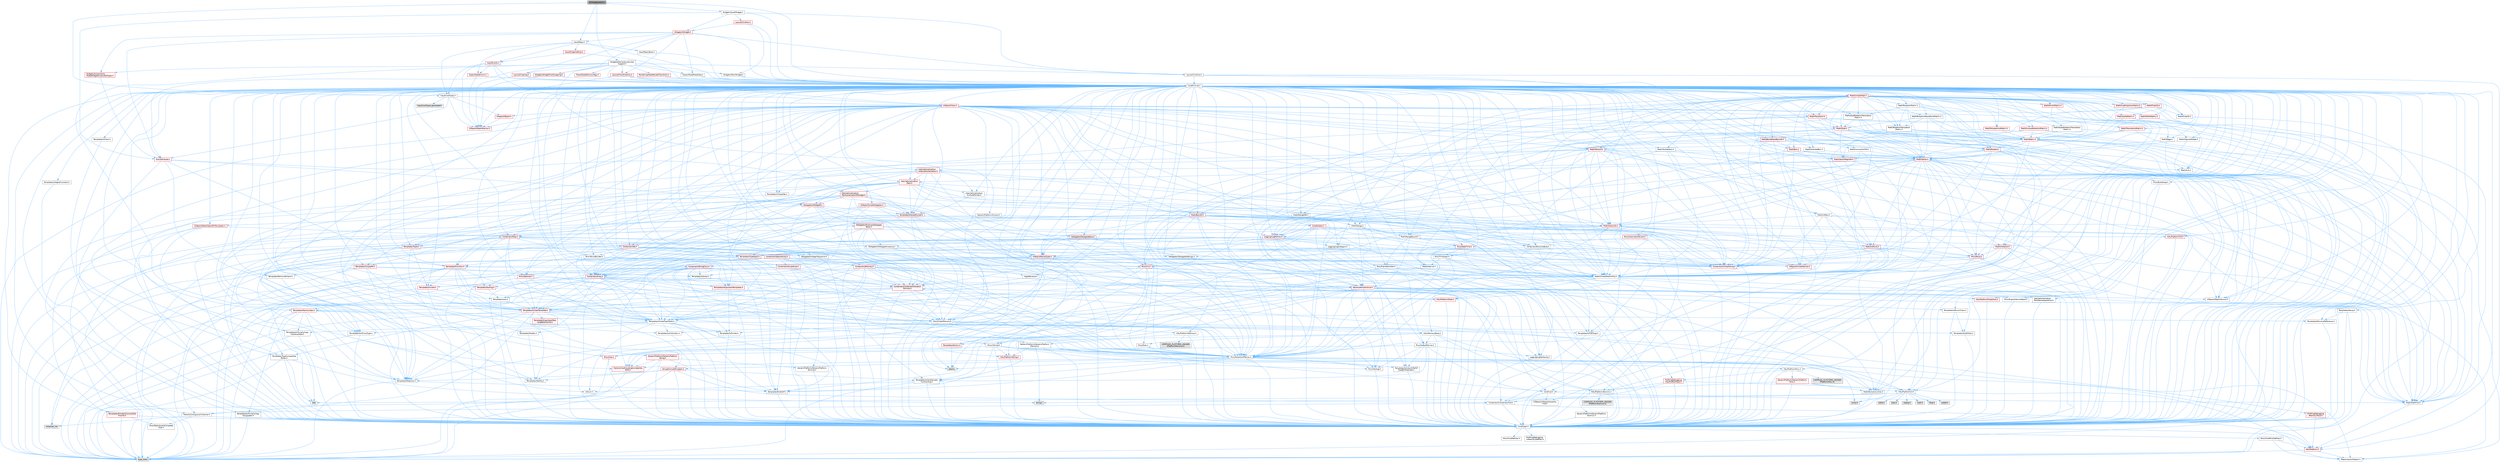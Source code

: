 digraph "SVirtualJoystick.h"
{
 // INTERACTIVE_SVG=YES
 // LATEX_PDF_SIZE
  bgcolor="transparent";
  edge [fontname=Helvetica,fontsize=10,labelfontname=Helvetica,labelfontsize=10];
  node [fontname=Helvetica,fontsize=10,shape=box,height=0.2,width=0.4];
  Node1 [id="Node000001",label="SVirtualJoystick.h",height=0.2,width=0.4,color="gray40", fillcolor="grey60", style="filled", fontcolor="black",tooltip=" "];
  Node1 -> Node2 [id="edge1_Node000001_Node000002",color="steelblue1",style="solid",tooltip=" "];
  Node2 [id="Node000002",label="CoreMinimal.h",height=0.2,width=0.4,color="grey40", fillcolor="white", style="filled",URL="$d7/d67/CoreMinimal_8h.html",tooltip=" "];
  Node2 -> Node3 [id="edge2_Node000002_Node000003",color="steelblue1",style="solid",tooltip=" "];
  Node3 [id="Node000003",label="CoreTypes.h",height=0.2,width=0.4,color="grey40", fillcolor="white", style="filled",URL="$dc/dec/CoreTypes_8h.html",tooltip=" "];
  Node3 -> Node4 [id="edge3_Node000003_Node000004",color="steelblue1",style="solid",tooltip=" "];
  Node4 [id="Node000004",label="HAL/Platform.h",height=0.2,width=0.4,color="red", fillcolor="#FFF0F0", style="filled",URL="$d9/dd0/Platform_8h.html",tooltip=" "];
  Node4 -> Node7 [id="edge4_Node000004_Node000007",color="steelblue1",style="solid",tooltip=" "];
  Node7 [id="Node000007",label="type_traits",height=0.2,width=0.4,color="grey60", fillcolor="#E0E0E0", style="filled",tooltip=" "];
  Node4 -> Node8 [id="edge5_Node000004_Node000008",color="steelblue1",style="solid",tooltip=" "];
  Node8 [id="Node000008",label="PreprocessorHelpers.h",height=0.2,width=0.4,color="grey40", fillcolor="white", style="filled",URL="$db/ddb/PreprocessorHelpers_8h.html",tooltip=" "];
  Node3 -> Node14 [id="edge6_Node000003_Node000014",color="steelblue1",style="solid",tooltip=" "];
  Node14 [id="Node000014",label="ProfilingDebugging\l/UMemoryDefines.h",height=0.2,width=0.4,color="grey40", fillcolor="white", style="filled",URL="$d2/da2/UMemoryDefines_8h.html",tooltip=" "];
  Node3 -> Node15 [id="edge7_Node000003_Node000015",color="steelblue1",style="solid",tooltip=" "];
  Node15 [id="Node000015",label="Misc/CoreMiscDefines.h",height=0.2,width=0.4,color="grey40", fillcolor="white", style="filled",URL="$da/d38/CoreMiscDefines_8h.html",tooltip=" "];
  Node15 -> Node4 [id="edge8_Node000015_Node000004",color="steelblue1",style="solid",tooltip=" "];
  Node15 -> Node8 [id="edge9_Node000015_Node000008",color="steelblue1",style="solid",tooltip=" "];
  Node3 -> Node16 [id="edge10_Node000003_Node000016",color="steelblue1",style="solid",tooltip=" "];
  Node16 [id="Node000016",label="Misc/CoreDefines.h",height=0.2,width=0.4,color="grey40", fillcolor="white", style="filled",URL="$d3/dd2/CoreDefines_8h.html",tooltip=" "];
  Node2 -> Node17 [id="edge11_Node000002_Node000017",color="steelblue1",style="solid",tooltip=" "];
  Node17 [id="Node000017",label="CoreFwd.h",height=0.2,width=0.4,color="grey40", fillcolor="white", style="filled",URL="$d1/d1e/CoreFwd_8h.html",tooltip=" "];
  Node17 -> Node3 [id="edge12_Node000017_Node000003",color="steelblue1",style="solid",tooltip=" "];
  Node17 -> Node18 [id="edge13_Node000017_Node000018",color="steelblue1",style="solid",tooltip=" "];
  Node18 [id="Node000018",label="Containers/ContainersFwd.h",height=0.2,width=0.4,color="grey40", fillcolor="white", style="filled",URL="$d4/d0a/ContainersFwd_8h.html",tooltip=" "];
  Node18 -> Node4 [id="edge14_Node000018_Node000004",color="steelblue1",style="solid",tooltip=" "];
  Node18 -> Node3 [id="edge15_Node000018_Node000003",color="steelblue1",style="solid",tooltip=" "];
  Node18 -> Node19 [id="edge16_Node000018_Node000019",color="steelblue1",style="solid",tooltip=" "];
  Node19 [id="Node000019",label="Traits/IsContiguousContainer.h",height=0.2,width=0.4,color="grey40", fillcolor="white", style="filled",URL="$d5/d3c/IsContiguousContainer_8h.html",tooltip=" "];
  Node19 -> Node3 [id="edge17_Node000019_Node000003",color="steelblue1",style="solid",tooltip=" "];
  Node19 -> Node20 [id="edge18_Node000019_Node000020",color="steelblue1",style="solid",tooltip=" "];
  Node20 [id="Node000020",label="Misc/StaticAssertComplete\lType.h",height=0.2,width=0.4,color="grey40", fillcolor="white", style="filled",URL="$d5/d4e/StaticAssertCompleteType_8h.html",tooltip=" "];
  Node19 -> Node21 [id="edge19_Node000019_Node000021",color="steelblue1",style="solid",tooltip=" "];
  Node21 [id="Node000021",label="initializer_list",height=0.2,width=0.4,color="grey60", fillcolor="#E0E0E0", style="filled",tooltip=" "];
  Node17 -> Node22 [id="edge20_Node000017_Node000022",color="steelblue1",style="solid",tooltip=" "];
  Node22 [id="Node000022",label="Math/MathFwd.h",height=0.2,width=0.4,color="grey40", fillcolor="white", style="filled",URL="$d2/d10/MathFwd_8h.html",tooltip=" "];
  Node22 -> Node4 [id="edge21_Node000022_Node000004",color="steelblue1",style="solid",tooltip=" "];
  Node17 -> Node23 [id="edge22_Node000017_Node000023",color="steelblue1",style="solid",tooltip=" "];
  Node23 [id="Node000023",label="UObject/UObjectHierarchy\lFwd.h",height=0.2,width=0.4,color="grey40", fillcolor="white", style="filled",URL="$d3/d13/UObjectHierarchyFwd_8h.html",tooltip=" "];
  Node2 -> Node23 [id="edge23_Node000002_Node000023",color="steelblue1",style="solid",tooltip=" "];
  Node2 -> Node18 [id="edge24_Node000002_Node000018",color="steelblue1",style="solid",tooltip=" "];
  Node2 -> Node24 [id="edge25_Node000002_Node000024",color="steelblue1",style="solid",tooltip=" "];
  Node24 [id="Node000024",label="Misc/VarArgs.h",height=0.2,width=0.4,color="grey40", fillcolor="white", style="filled",URL="$d5/d6f/VarArgs_8h.html",tooltip=" "];
  Node24 -> Node3 [id="edge26_Node000024_Node000003",color="steelblue1",style="solid",tooltip=" "];
  Node2 -> Node25 [id="edge27_Node000002_Node000025",color="steelblue1",style="solid",tooltip=" "];
  Node25 [id="Node000025",label="Logging/LogVerbosity.h",height=0.2,width=0.4,color="grey40", fillcolor="white", style="filled",URL="$d2/d8f/LogVerbosity_8h.html",tooltip=" "];
  Node25 -> Node3 [id="edge28_Node000025_Node000003",color="steelblue1",style="solid",tooltip=" "];
  Node2 -> Node26 [id="edge29_Node000002_Node000026",color="steelblue1",style="solid",tooltip=" "];
  Node26 [id="Node000026",label="Misc/OutputDevice.h",height=0.2,width=0.4,color="grey40", fillcolor="white", style="filled",URL="$d7/d32/OutputDevice_8h.html",tooltip=" "];
  Node26 -> Node17 [id="edge30_Node000026_Node000017",color="steelblue1",style="solid",tooltip=" "];
  Node26 -> Node3 [id="edge31_Node000026_Node000003",color="steelblue1",style="solid",tooltip=" "];
  Node26 -> Node25 [id="edge32_Node000026_Node000025",color="steelblue1",style="solid",tooltip=" "];
  Node26 -> Node24 [id="edge33_Node000026_Node000024",color="steelblue1",style="solid",tooltip=" "];
  Node26 -> Node27 [id="edge34_Node000026_Node000027",color="steelblue1",style="solid",tooltip=" "];
  Node27 [id="Node000027",label="Templates/IsArrayOrRefOf\lTypeByPredicate.h",height=0.2,width=0.4,color="grey40", fillcolor="white", style="filled",URL="$d6/da1/IsArrayOrRefOfTypeByPredicate_8h.html",tooltip=" "];
  Node27 -> Node3 [id="edge35_Node000027_Node000003",color="steelblue1",style="solid",tooltip=" "];
  Node26 -> Node28 [id="edge36_Node000026_Node000028",color="steelblue1",style="solid",tooltip=" "];
  Node28 [id="Node000028",label="Templates/IsValidVariadic\lFunctionArg.h",height=0.2,width=0.4,color="grey40", fillcolor="white", style="filled",URL="$d0/dc8/IsValidVariadicFunctionArg_8h.html",tooltip=" "];
  Node28 -> Node3 [id="edge37_Node000028_Node000003",color="steelblue1",style="solid",tooltip=" "];
  Node28 -> Node29 [id="edge38_Node000028_Node000029",color="steelblue1",style="solid",tooltip=" "];
  Node29 [id="Node000029",label="IsEnum.h",height=0.2,width=0.4,color="grey40", fillcolor="white", style="filled",URL="$d4/de5/IsEnum_8h.html",tooltip=" "];
  Node28 -> Node7 [id="edge39_Node000028_Node000007",color="steelblue1",style="solid",tooltip=" "];
  Node26 -> Node30 [id="edge40_Node000026_Node000030",color="steelblue1",style="solid",tooltip=" "];
  Node30 [id="Node000030",label="Traits/IsCharEncodingCompatible\lWith.h",height=0.2,width=0.4,color="red", fillcolor="#FFF0F0", style="filled",URL="$df/dd1/IsCharEncodingCompatibleWith_8h.html",tooltip=" "];
  Node30 -> Node7 [id="edge41_Node000030_Node000007",color="steelblue1",style="solid",tooltip=" "];
  Node2 -> Node32 [id="edge42_Node000002_Node000032",color="steelblue1",style="solid",tooltip=" "];
  Node32 [id="Node000032",label="HAL/PlatformCrt.h",height=0.2,width=0.4,color="grey40", fillcolor="white", style="filled",URL="$d8/d75/PlatformCrt_8h.html",tooltip=" "];
  Node32 -> Node33 [id="edge43_Node000032_Node000033",color="steelblue1",style="solid",tooltip=" "];
  Node33 [id="Node000033",label="new",height=0.2,width=0.4,color="grey60", fillcolor="#E0E0E0", style="filled",tooltip=" "];
  Node32 -> Node34 [id="edge44_Node000032_Node000034",color="steelblue1",style="solid",tooltip=" "];
  Node34 [id="Node000034",label="wchar.h",height=0.2,width=0.4,color="grey60", fillcolor="#E0E0E0", style="filled",tooltip=" "];
  Node32 -> Node35 [id="edge45_Node000032_Node000035",color="steelblue1",style="solid",tooltip=" "];
  Node35 [id="Node000035",label="stddef.h",height=0.2,width=0.4,color="grey60", fillcolor="#E0E0E0", style="filled",tooltip=" "];
  Node32 -> Node36 [id="edge46_Node000032_Node000036",color="steelblue1",style="solid",tooltip=" "];
  Node36 [id="Node000036",label="stdlib.h",height=0.2,width=0.4,color="grey60", fillcolor="#E0E0E0", style="filled",tooltip=" "];
  Node32 -> Node37 [id="edge47_Node000032_Node000037",color="steelblue1",style="solid",tooltip=" "];
  Node37 [id="Node000037",label="stdio.h",height=0.2,width=0.4,color="grey60", fillcolor="#E0E0E0", style="filled",tooltip=" "];
  Node32 -> Node38 [id="edge48_Node000032_Node000038",color="steelblue1",style="solid",tooltip=" "];
  Node38 [id="Node000038",label="stdarg.h",height=0.2,width=0.4,color="grey60", fillcolor="#E0E0E0", style="filled",tooltip=" "];
  Node32 -> Node39 [id="edge49_Node000032_Node000039",color="steelblue1",style="solid",tooltip=" "];
  Node39 [id="Node000039",label="math.h",height=0.2,width=0.4,color="grey60", fillcolor="#E0E0E0", style="filled",tooltip=" "];
  Node32 -> Node40 [id="edge50_Node000032_Node000040",color="steelblue1",style="solid",tooltip=" "];
  Node40 [id="Node000040",label="float.h",height=0.2,width=0.4,color="grey60", fillcolor="#E0E0E0", style="filled",tooltip=" "];
  Node32 -> Node41 [id="edge51_Node000032_Node000041",color="steelblue1",style="solid",tooltip=" "];
  Node41 [id="Node000041",label="string.h",height=0.2,width=0.4,color="grey60", fillcolor="#E0E0E0", style="filled",tooltip=" "];
  Node2 -> Node42 [id="edge52_Node000002_Node000042",color="steelblue1",style="solid",tooltip=" "];
  Node42 [id="Node000042",label="HAL/PlatformMisc.h",height=0.2,width=0.4,color="grey40", fillcolor="white", style="filled",URL="$d0/df5/PlatformMisc_8h.html",tooltip=" "];
  Node42 -> Node3 [id="edge53_Node000042_Node000003",color="steelblue1",style="solid",tooltip=" "];
  Node42 -> Node43 [id="edge54_Node000042_Node000043",color="steelblue1",style="solid",tooltip=" "];
  Node43 [id="Node000043",label="GenericPlatform/GenericPlatform\lMisc.h",height=0.2,width=0.4,color="red", fillcolor="#FFF0F0", style="filled",URL="$db/d9a/GenericPlatformMisc_8h.html",tooltip=" "];
  Node43 -> Node17 [id="edge55_Node000043_Node000017",color="steelblue1",style="solid",tooltip=" "];
  Node43 -> Node3 [id="edge56_Node000043_Node000003",color="steelblue1",style="solid",tooltip=" "];
  Node43 -> Node32 [id="edge57_Node000043_Node000032",color="steelblue1",style="solid",tooltip=" "];
  Node43 -> Node47 [id="edge58_Node000043_Node000047",color="steelblue1",style="solid",tooltip=" "];
  Node47 [id="Node000047",label="Math/NumericLimits.h",height=0.2,width=0.4,color="grey40", fillcolor="white", style="filled",URL="$df/d1b/NumericLimits_8h.html",tooltip=" "];
  Node47 -> Node3 [id="edge59_Node000047_Node000003",color="steelblue1",style="solid",tooltip=" "];
  Node42 -> Node52 [id="edge60_Node000042_Node000052",color="steelblue1",style="solid",tooltip=" "];
  Node52 [id="Node000052",label="COMPILED_PLATFORM_HEADER\l(PlatformMisc.h)",height=0.2,width=0.4,color="grey60", fillcolor="#E0E0E0", style="filled",tooltip=" "];
  Node42 -> Node53 [id="edge61_Node000042_Node000053",color="steelblue1",style="solid",tooltip=" "];
  Node53 [id="Node000053",label="ProfilingDebugging\l/CpuProfilerTrace.h",height=0.2,width=0.4,color="red", fillcolor="#FFF0F0", style="filled",URL="$da/dcb/CpuProfilerTrace_8h.html",tooltip=" "];
  Node53 -> Node3 [id="edge62_Node000053_Node000003",color="steelblue1",style="solid",tooltip=" "];
  Node53 -> Node18 [id="edge63_Node000053_Node000018",color="steelblue1",style="solid",tooltip=" "];
  Node53 -> Node54 [id="edge64_Node000053_Node000054",color="steelblue1",style="solid",tooltip=" "];
  Node54 [id="Node000054",label="HAL/PlatformAtomics.h",height=0.2,width=0.4,color="grey40", fillcolor="white", style="filled",URL="$d3/d36/PlatformAtomics_8h.html",tooltip=" "];
  Node54 -> Node3 [id="edge65_Node000054_Node000003",color="steelblue1",style="solid",tooltip=" "];
  Node54 -> Node55 [id="edge66_Node000054_Node000055",color="steelblue1",style="solid",tooltip=" "];
  Node55 [id="Node000055",label="GenericPlatform/GenericPlatform\lAtomics.h",height=0.2,width=0.4,color="grey40", fillcolor="white", style="filled",URL="$da/d72/GenericPlatformAtomics_8h.html",tooltip=" "];
  Node55 -> Node3 [id="edge67_Node000055_Node000003",color="steelblue1",style="solid",tooltip=" "];
  Node54 -> Node56 [id="edge68_Node000054_Node000056",color="steelblue1",style="solid",tooltip=" "];
  Node56 [id="Node000056",label="COMPILED_PLATFORM_HEADER\l(PlatformAtomics.h)",height=0.2,width=0.4,color="grey60", fillcolor="#E0E0E0", style="filled",tooltip=" "];
  Node53 -> Node8 [id="edge69_Node000053_Node000008",color="steelblue1",style="solid",tooltip=" "];
  Node2 -> Node61 [id="edge70_Node000002_Node000061",color="steelblue1",style="solid",tooltip=" "];
  Node61 [id="Node000061",label="Misc/AssertionMacros.h",height=0.2,width=0.4,color="grey40", fillcolor="white", style="filled",URL="$d0/dfa/AssertionMacros_8h.html",tooltip=" "];
  Node61 -> Node3 [id="edge71_Node000061_Node000003",color="steelblue1",style="solid",tooltip=" "];
  Node61 -> Node4 [id="edge72_Node000061_Node000004",color="steelblue1",style="solid",tooltip=" "];
  Node61 -> Node42 [id="edge73_Node000061_Node000042",color="steelblue1",style="solid",tooltip=" "];
  Node61 -> Node8 [id="edge74_Node000061_Node000008",color="steelblue1",style="solid",tooltip=" "];
  Node61 -> Node62 [id="edge75_Node000061_Node000062",color="steelblue1",style="solid",tooltip=" "];
  Node62 [id="Node000062",label="Templates/EnableIf.h",height=0.2,width=0.4,color="grey40", fillcolor="white", style="filled",URL="$d7/d60/EnableIf_8h.html",tooltip=" "];
  Node62 -> Node3 [id="edge76_Node000062_Node000003",color="steelblue1",style="solid",tooltip=" "];
  Node61 -> Node27 [id="edge77_Node000061_Node000027",color="steelblue1",style="solid",tooltip=" "];
  Node61 -> Node28 [id="edge78_Node000061_Node000028",color="steelblue1",style="solid",tooltip=" "];
  Node61 -> Node30 [id="edge79_Node000061_Node000030",color="steelblue1",style="solid",tooltip=" "];
  Node61 -> Node24 [id="edge80_Node000061_Node000024",color="steelblue1",style="solid",tooltip=" "];
  Node61 -> Node63 [id="edge81_Node000061_Node000063",color="steelblue1",style="solid",tooltip=" "];
  Node63 [id="Node000063",label="String/FormatStringSan.h",height=0.2,width=0.4,color="red", fillcolor="#FFF0F0", style="filled",URL="$d3/d8b/FormatStringSan_8h.html",tooltip=" "];
  Node63 -> Node7 [id="edge82_Node000063_Node000007",color="steelblue1",style="solid",tooltip=" "];
  Node63 -> Node3 [id="edge83_Node000063_Node000003",color="steelblue1",style="solid",tooltip=" "];
  Node63 -> Node64 [id="edge84_Node000063_Node000064",color="steelblue1",style="solid",tooltip=" "];
  Node64 [id="Node000064",label="Templates/Requires.h",height=0.2,width=0.4,color="grey40", fillcolor="white", style="filled",URL="$dc/d96/Requires_8h.html",tooltip=" "];
  Node64 -> Node62 [id="edge85_Node000064_Node000062",color="steelblue1",style="solid",tooltip=" "];
  Node64 -> Node7 [id="edge86_Node000064_Node000007",color="steelblue1",style="solid",tooltip=" "];
  Node63 -> Node65 [id="edge87_Node000063_Node000065",color="steelblue1",style="solid",tooltip=" "];
  Node65 [id="Node000065",label="Templates/Identity.h",height=0.2,width=0.4,color="grey40", fillcolor="white", style="filled",URL="$d0/dd5/Identity_8h.html",tooltip=" "];
  Node63 -> Node28 [id="edge88_Node000063_Node000028",color="steelblue1",style="solid",tooltip=" "];
  Node63 -> Node18 [id="edge89_Node000063_Node000018",color="steelblue1",style="solid",tooltip=" "];
  Node61 -> Node69 [id="edge90_Node000061_Node000069",color="steelblue1",style="solid",tooltip=" "];
  Node69 [id="Node000069",label="atomic",height=0.2,width=0.4,color="grey60", fillcolor="#E0E0E0", style="filled",tooltip=" "];
  Node2 -> Node70 [id="edge91_Node000002_Node000070",color="steelblue1",style="solid",tooltip=" "];
  Node70 [id="Node000070",label="Templates/IsPointer.h",height=0.2,width=0.4,color="grey40", fillcolor="white", style="filled",URL="$d7/d05/IsPointer_8h.html",tooltip=" "];
  Node70 -> Node3 [id="edge92_Node000070_Node000003",color="steelblue1",style="solid",tooltip=" "];
  Node2 -> Node71 [id="edge93_Node000002_Node000071",color="steelblue1",style="solid",tooltip=" "];
  Node71 [id="Node000071",label="HAL/PlatformMemory.h",height=0.2,width=0.4,color="grey40", fillcolor="white", style="filled",URL="$de/d68/PlatformMemory_8h.html",tooltip=" "];
  Node71 -> Node3 [id="edge94_Node000071_Node000003",color="steelblue1",style="solid",tooltip=" "];
  Node71 -> Node72 [id="edge95_Node000071_Node000072",color="steelblue1",style="solid",tooltip=" "];
  Node72 [id="Node000072",label="GenericPlatform/GenericPlatform\lMemory.h",height=0.2,width=0.4,color="grey40", fillcolor="white", style="filled",URL="$dd/d22/GenericPlatformMemory_8h.html",tooltip=" "];
  Node72 -> Node17 [id="edge96_Node000072_Node000017",color="steelblue1",style="solid",tooltip=" "];
  Node72 -> Node3 [id="edge97_Node000072_Node000003",color="steelblue1",style="solid",tooltip=" "];
  Node72 -> Node73 [id="edge98_Node000072_Node000073",color="steelblue1",style="solid",tooltip=" "];
  Node73 [id="Node000073",label="HAL/PlatformString.h",height=0.2,width=0.4,color="red", fillcolor="#FFF0F0", style="filled",URL="$db/db5/PlatformString_8h.html",tooltip=" "];
  Node73 -> Node3 [id="edge99_Node000073_Node000003",color="steelblue1",style="solid",tooltip=" "];
  Node72 -> Node41 [id="edge100_Node000072_Node000041",color="steelblue1",style="solid",tooltip=" "];
  Node72 -> Node34 [id="edge101_Node000072_Node000034",color="steelblue1",style="solid",tooltip=" "];
  Node71 -> Node75 [id="edge102_Node000071_Node000075",color="steelblue1",style="solid",tooltip=" "];
  Node75 [id="Node000075",label="COMPILED_PLATFORM_HEADER\l(PlatformMemory.h)",height=0.2,width=0.4,color="grey60", fillcolor="#E0E0E0", style="filled",tooltip=" "];
  Node2 -> Node54 [id="edge103_Node000002_Node000054",color="steelblue1",style="solid",tooltip=" "];
  Node2 -> Node76 [id="edge104_Node000002_Node000076",color="steelblue1",style="solid",tooltip=" "];
  Node76 [id="Node000076",label="Misc/Exec.h",height=0.2,width=0.4,color="grey40", fillcolor="white", style="filled",URL="$de/ddb/Exec_8h.html",tooltip=" "];
  Node76 -> Node3 [id="edge105_Node000076_Node000003",color="steelblue1",style="solid",tooltip=" "];
  Node76 -> Node61 [id="edge106_Node000076_Node000061",color="steelblue1",style="solid",tooltip=" "];
  Node2 -> Node77 [id="edge107_Node000002_Node000077",color="steelblue1",style="solid",tooltip=" "];
  Node77 [id="Node000077",label="HAL/MemoryBase.h",height=0.2,width=0.4,color="grey40", fillcolor="white", style="filled",URL="$d6/d9f/MemoryBase_8h.html",tooltip=" "];
  Node77 -> Node3 [id="edge108_Node000077_Node000003",color="steelblue1",style="solid",tooltip=" "];
  Node77 -> Node54 [id="edge109_Node000077_Node000054",color="steelblue1",style="solid",tooltip=" "];
  Node77 -> Node32 [id="edge110_Node000077_Node000032",color="steelblue1",style="solid",tooltip=" "];
  Node77 -> Node76 [id="edge111_Node000077_Node000076",color="steelblue1",style="solid",tooltip=" "];
  Node77 -> Node26 [id="edge112_Node000077_Node000026",color="steelblue1",style="solid",tooltip=" "];
  Node77 -> Node78 [id="edge113_Node000077_Node000078",color="steelblue1",style="solid",tooltip=" "];
  Node78 [id="Node000078",label="Templates/Atomic.h",height=0.2,width=0.4,color="red", fillcolor="#FFF0F0", style="filled",URL="$d3/d91/Atomic_8h.html",tooltip=" "];
  Node78 -> Node69 [id="edge114_Node000078_Node000069",color="steelblue1",style="solid",tooltip=" "];
  Node2 -> Node87 [id="edge115_Node000002_Node000087",color="steelblue1",style="solid",tooltip=" "];
  Node87 [id="Node000087",label="HAL/UnrealMemory.h",height=0.2,width=0.4,color="grey40", fillcolor="white", style="filled",URL="$d9/d96/UnrealMemory_8h.html",tooltip=" "];
  Node87 -> Node3 [id="edge116_Node000087_Node000003",color="steelblue1",style="solid",tooltip=" "];
  Node87 -> Node72 [id="edge117_Node000087_Node000072",color="steelblue1",style="solid",tooltip=" "];
  Node87 -> Node77 [id="edge118_Node000087_Node000077",color="steelblue1",style="solid",tooltip=" "];
  Node87 -> Node71 [id="edge119_Node000087_Node000071",color="steelblue1",style="solid",tooltip=" "];
  Node87 -> Node88 [id="edge120_Node000087_Node000088",color="steelblue1",style="solid",tooltip=" "];
  Node88 [id="Node000088",label="ProfilingDebugging\l/MemoryTrace.h",height=0.2,width=0.4,color="red", fillcolor="#FFF0F0", style="filled",URL="$da/dd7/MemoryTrace_8h.html",tooltip=" "];
  Node88 -> Node4 [id="edge121_Node000088_Node000004",color="steelblue1",style="solid",tooltip=" "];
  Node87 -> Node70 [id="edge122_Node000087_Node000070",color="steelblue1",style="solid",tooltip=" "];
  Node2 -> Node89 [id="edge123_Node000002_Node000089",color="steelblue1",style="solid",tooltip=" "];
  Node89 [id="Node000089",label="Templates/IsArithmetic.h",height=0.2,width=0.4,color="grey40", fillcolor="white", style="filled",URL="$d2/d5d/IsArithmetic_8h.html",tooltip=" "];
  Node89 -> Node3 [id="edge124_Node000089_Node000003",color="steelblue1",style="solid",tooltip=" "];
  Node2 -> Node83 [id="edge125_Node000002_Node000083",color="steelblue1",style="solid",tooltip=" "];
  Node83 [id="Node000083",label="Templates/AndOrNot.h",height=0.2,width=0.4,color="grey40", fillcolor="white", style="filled",URL="$db/d0a/AndOrNot_8h.html",tooltip=" "];
  Node83 -> Node3 [id="edge126_Node000083_Node000003",color="steelblue1",style="solid",tooltip=" "];
  Node2 -> Node90 [id="edge127_Node000002_Node000090",color="steelblue1",style="solid",tooltip=" "];
  Node90 [id="Node000090",label="Templates/IsPODType.h",height=0.2,width=0.4,color="grey40", fillcolor="white", style="filled",URL="$d7/db1/IsPODType_8h.html",tooltip=" "];
  Node90 -> Node3 [id="edge128_Node000090_Node000003",color="steelblue1",style="solid",tooltip=" "];
  Node2 -> Node91 [id="edge129_Node000002_Node000091",color="steelblue1",style="solid",tooltip=" "];
  Node91 [id="Node000091",label="Templates/IsUECoreType.h",height=0.2,width=0.4,color="grey40", fillcolor="white", style="filled",URL="$d1/db8/IsUECoreType_8h.html",tooltip=" "];
  Node91 -> Node3 [id="edge130_Node000091_Node000003",color="steelblue1",style="solid",tooltip=" "];
  Node91 -> Node7 [id="edge131_Node000091_Node000007",color="steelblue1",style="solid",tooltip=" "];
  Node2 -> Node84 [id="edge132_Node000002_Node000084",color="steelblue1",style="solid",tooltip=" "];
  Node84 [id="Node000084",label="Templates/IsTriviallyCopy\lConstructible.h",height=0.2,width=0.4,color="grey40", fillcolor="white", style="filled",URL="$d3/d78/IsTriviallyCopyConstructible_8h.html",tooltip=" "];
  Node84 -> Node3 [id="edge133_Node000084_Node000003",color="steelblue1",style="solid",tooltip=" "];
  Node84 -> Node7 [id="edge134_Node000084_Node000007",color="steelblue1",style="solid",tooltip=" "];
  Node2 -> Node92 [id="edge135_Node000002_Node000092",color="steelblue1",style="solid",tooltip=" "];
  Node92 [id="Node000092",label="Templates/UnrealTypeTraits.h",height=0.2,width=0.4,color="grey40", fillcolor="white", style="filled",URL="$d2/d2d/UnrealTypeTraits_8h.html",tooltip=" "];
  Node92 -> Node3 [id="edge136_Node000092_Node000003",color="steelblue1",style="solid",tooltip=" "];
  Node92 -> Node70 [id="edge137_Node000092_Node000070",color="steelblue1",style="solid",tooltip=" "];
  Node92 -> Node61 [id="edge138_Node000092_Node000061",color="steelblue1",style="solid",tooltip=" "];
  Node92 -> Node83 [id="edge139_Node000092_Node000083",color="steelblue1",style="solid",tooltip=" "];
  Node92 -> Node62 [id="edge140_Node000092_Node000062",color="steelblue1",style="solid",tooltip=" "];
  Node92 -> Node89 [id="edge141_Node000092_Node000089",color="steelblue1",style="solid",tooltip=" "];
  Node92 -> Node29 [id="edge142_Node000092_Node000029",color="steelblue1",style="solid",tooltip=" "];
  Node92 -> Node93 [id="edge143_Node000092_Node000093",color="steelblue1",style="solid",tooltip=" "];
  Node93 [id="Node000093",label="Templates/Models.h",height=0.2,width=0.4,color="grey40", fillcolor="white", style="filled",URL="$d3/d0c/Models_8h.html",tooltip=" "];
  Node93 -> Node65 [id="edge144_Node000093_Node000065",color="steelblue1",style="solid",tooltip=" "];
  Node92 -> Node90 [id="edge145_Node000092_Node000090",color="steelblue1",style="solid",tooltip=" "];
  Node92 -> Node91 [id="edge146_Node000092_Node000091",color="steelblue1",style="solid",tooltip=" "];
  Node92 -> Node84 [id="edge147_Node000092_Node000084",color="steelblue1",style="solid",tooltip=" "];
  Node2 -> Node62 [id="edge148_Node000002_Node000062",color="steelblue1",style="solid",tooltip=" "];
  Node2 -> Node94 [id="edge149_Node000002_Node000094",color="steelblue1",style="solid",tooltip=" "];
  Node94 [id="Node000094",label="Templates/RemoveReference.h",height=0.2,width=0.4,color="grey40", fillcolor="white", style="filled",URL="$da/dbe/RemoveReference_8h.html",tooltip=" "];
  Node94 -> Node3 [id="edge150_Node000094_Node000003",color="steelblue1",style="solid",tooltip=" "];
  Node2 -> Node95 [id="edge151_Node000002_Node000095",color="steelblue1",style="solid",tooltip=" "];
  Node95 [id="Node000095",label="Templates/IntegralConstant.h",height=0.2,width=0.4,color="grey40", fillcolor="white", style="filled",URL="$db/d1b/IntegralConstant_8h.html",tooltip=" "];
  Node95 -> Node3 [id="edge152_Node000095_Node000003",color="steelblue1",style="solid",tooltip=" "];
  Node2 -> Node96 [id="edge153_Node000002_Node000096",color="steelblue1",style="solid",tooltip=" "];
  Node96 [id="Node000096",label="Templates/IsClass.h",height=0.2,width=0.4,color="grey40", fillcolor="white", style="filled",URL="$db/dcb/IsClass_8h.html",tooltip=" "];
  Node96 -> Node3 [id="edge154_Node000096_Node000003",color="steelblue1",style="solid",tooltip=" "];
  Node2 -> Node97 [id="edge155_Node000002_Node000097",color="steelblue1",style="solid",tooltip=" "];
  Node97 [id="Node000097",label="Templates/TypeCompatible\lBytes.h",height=0.2,width=0.4,color="grey40", fillcolor="white", style="filled",URL="$df/d0a/TypeCompatibleBytes_8h.html",tooltip=" "];
  Node97 -> Node3 [id="edge156_Node000097_Node000003",color="steelblue1",style="solid",tooltip=" "];
  Node97 -> Node41 [id="edge157_Node000097_Node000041",color="steelblue1",style="solid",tooltip=" "];
  Node97 -> Node33 [id="edge158_Node000097_Node000033",color="steelblue1",style="solid",tooltip=" "];
  Node97 -> Node7 [id="edge159_Node000097_Node000007",color="steelblue1",style="solid",tooltip=" "];
  Node2 -> Node19 [id="edge160_Node000002_Node000019",color="steelblue1",style="solid",tooltip=" "];
  Node2 -> Node98 [id="edge161_Node000002_Node000098",color="steelblue1",style="solid",tooltip=" "];
  Node98 [id="Node000098",label="Templates/UnrealTemplate.h",height=0.2,width=0.4,color="red", fillcolor="#FFF0F0", style="filled",URL="$d4/d24/UnrealTemplate_8h.html",tooltip=" "];
  Node98 -> Node3 [id="edge162_Node000098_Node000003",color="steelblue1",style="solid",tooltip=" "];
  Node98 -> Node70 [id="edge163_Node000098_Node000070",color="steelblue1",style="solid",tooltip=" "];
  Node98 -> Node87 [id="edge164_Node000098_Node000087",color="steelblue1",style="solid",tooltip=" "];
  Node98 -> Node99 [id="edge165_Node000098_Node000099",color="steelblue1",style="solid",tooltip=" "];
  Node99 [id="Node000099",label="Templates/CopyQualifiers\lAndRefsFromTo.h",height=0.2,width=0.4,color="red", fillcolor="#FFF0F0", style="filled",URL="$d3/db3/CopyQualifiersAndRefsFromTo_8h.html",tooltip=" "];
  Node98 -> Node92 [id="edge166_Node000098_Node000092",color="steelblue1",style="solid",tooltip=" "];
  Node98 -> Node94 [id="edge167_Node000098_Node000094",color="steelblue1",style="solid",tooltip=" "];
  Node98 -> Node64 [id="edge168_Node000098_Node000064",color="steelblue1",style="solid",tooltip=" "];
  Node98 -> Node97 [id="edge169_Node000098_Node000097",color="steelblue1",style="solid",tooltip=" "];
  Node98 -> Node65 [id="edge170_Node000098_Node000065",color="steelblue1",style="solid",tooltip=" "];
  Node98 -> Node19 [id="edge171_Node000098_Node000019",color="steelblue1",style="solid",tooltip=" "];
  Node98 -> Node7 [id="edge172_Node000098_Node000007",color="steelblue1",style="solid",tooltip=" "];
  Node2 -> Node47 [id="edge173_Node000002_Node000047",color="steelblue1",style="solid",tooltip=" "];
  Node2 -> Node102 [id="edge174_Node000002_Node000102",color="steelblue1",style="solid",tooltip=" "];
  Node102 [id="Node000102",label="HAL/PlatformMath.h",height=0.2,width=0.4,color="red", fillcolor="#FFF0F0", style="filled",URL="$dc/d53/PlatformMath_8h.html",tooltip=" "];
  Node102 -> Node3 [id="edge175_Node000102_Node000003",color="steelblue1",style="solid",tooltip=" "];
  Node2 -> Node85 [id="edge176_Node000002_Node000085",color="steelblue1",style="solid",tooltip=" "];
  Node85 [id="Node000085",label="Templates/IsTriviallyCopy\lAssignable.h",height=0.2,width=0.4,color="grey40", fillcolor="white", style="filled",URL="$d2/df2/IsTriviallyCopyAssignable_8h.html",tooltip=" "];
  Node85 -> Node3 [id="edge177_Node000085_Node000003",color="steelblue1",style="solid",tooltip=" "];
  Node85 -> Node7 [id="edge178_Node000085_Node000007",color="steelblue1",style="solid",tooltip=" "];
  Node2 -> Node110 [id="edge179_Node000002_Node000110",color="steelblue1",style="solid",tooltip=" "];
  Node110 [id="Node000110",label="Templates/MemoryOps.h",height=0.2,width=0.4,color="red", fillcolor="#FFF0F0", style="filled",URL="$db/dea/MemoryOps_8h.html",tooltip=" "];
  Node110 -> Node3 [id="edge180_Node000110_Node000003",color="steelblue1",style="solid",tooltip=" "];
  Node110 -> Node87 [id="edge181_Node000110_Node000087",color="steelblue1",style="solid",tooltip=" "];
  Node110 -> Node85 [id="edge182_Node000110_Node000085",color="steelblue1",style="solid",tooltip=" "];
  Node110 -> Node84 [id="edge183_Node000110_Node000084",color="steelblue1",style="solid",tooltip=" "];
  Node110 -> Node64 [id="edge184_Node000110_Node000064",color="steelblue1",style="solid",tooltip=" "];
  Node110 -> Node92 [id="edge185_Node000110_Node000092",color="steelblue1",style="solid",tooltip=" "];
  Node110 -> Node33 [id="edge186_Node000110_Node000033",color="steelblue1",style="solid",tooltip=" "];
  Node110 -> Node7 [id="edge187_Node000110_Node000007",color="steelblue1",style="solid",tooltip=" "];
  Node2 -> Node111 [id="edge188_Node000002_Node000111",color="steelblue1",style="solid",tooltip=" "];
  Node111 [id="Node000111",label="Containers/ContainerAllocation\lPolicies.h",height=0.2,width=0.4,color="red", fillcolor="#FFF0F0", style="filled",URL="$d7/dff/ContainerAllocationPolicies_8h.html",tooltip=" "];
  Node111 -> Node3 [id="edge189_Node000111_Node000003",color="steelblue1",style="solid",tooltip=" "];
  Node111 -> Node111 [id="edge190_Node000111_Node000111",color="steelblue1",style="solid",tooltip=" "];
  Node111 -> Node102 [id="edge191_Node000111_Node000102",color="steelblue1",style="solid",tooltip=" "];
  Node111 -> Node87 [id="edge192_Node000111_Node000087",color="steelblue1",style="solid",tooltip=" "];
  Node111 -> Node47 [id="edge193_Node000111_Node000047",color="steelblue1",style="solid",tooltip=" "];
  Node111 -> Node61 [id="edge194_Node000111_Node000061",color="steelblue1",style="solid",tooltip=" "];
  Node111 -> Node110 [id="edge195_Node000111_Node000110",color="steelblue1",style="solid",tooltip=" "];
  Node111 -> Node97 [id="edge196_Node000111_Node000097",color="steelblue1",style="solid",tooltip=" "];
  Node111 -> Node7 [id="edge197_Node000111_Node000007",color="steelblue1",style="solid",tooltip=" "];
  Node2 -> Node114 [id="edge198_Node000002_Node000114",color="steelblue1",style="solid",tooltip=" "];
  Node114 [id="Node000114",label="Templates/IsEnumClass.h",height=0.2,width=0.4,color="grey40", fillcolor="white", style="filled",URL="$d7/d15/IsEnumClass_8h.html",tooltip=" "];
  Node114 -> Node3 [id="edge199_Node000114_Node000003",color="steelblue1",style="solid",tooltip=" "];
  Node114 -> Node83 [id="edge200_Node000114_Node000083",color="steelblue1",style="solid",tooltip=" "];
  Node2 -> Node115 [id="edge201_Node000002_Node000115",color="steelblue1",style="solid",tooltip=" "];
  Node115 [id="Node000115",label="HAL/PlatformProperties.h",height=0.2,width=0.4,color="red", fillcolor="#FFF0F0", style="filled",URL="$d9/db0/PlatformProperties_8h.html",tooltip=" "];
  Node115 -> Node3 [id="edge202_Node000115_Node000003",color="steelblue1",style="solid",tooltip=" "];
  Node2 -> Node118 [id="edge203_Node000002_Node000118",color="steelblue1",style="solid",tooltip=" "];
  Node118 [id="Node000118",label="Misc/EngineVersionBase.h",height=0.2,width=0.4,color="grey40", fillcolor="white", style="filled",URL="$d5/d2b/EngineVersionBase_8h.html",tooltip=" "];
  Node118 -> Node3 [id="edge204_Node000118_Node000003",color="steelblue1",style="solid",tooltip=" "];
  Node2 -> Node119 [id="edge205_Node000002_Node000119",color="steelblue1",style="solid",tooltip=" "];
  Node119 [id="Node000119",label="Internationalization\l/TextNamespaceFwd.h",height=0.2,width=0.4,color="grey40", fillcolor="white", style="filled",URL="$d8/d97/TextNamespaceFwd_8h.html",tooltip=" "];
  Node119 -> Node3 [id="edge206_Node000119_Node000003",color="steelblue1",style="solid",tooltip=" "];
  Node2 -> Node120 [id="edge207_Node000002_Node000120",color="steelblue1",style="solid",tooltip=" "];
  Node120 [id="Node000120",label="Serialization/Archive.h",height=0.2,width=0.4,color="red", fillcolor="#FFF0F0", style="filled",URL="$d7/d3b/Archive_8h.html",tooltip=" "];
  Node120 -> Node17 [id="edge208_Node000120_Node000017",color="steelblue1",style="solid",tooltip=" "];
  Node120 -> Node3 [id="edge209_Node000120_Node000003",color="steelblue1",style="solid",tooltip=" "];
  Node120 -> Node115 [id="edge210_Node000120_Node000115",color="steelblue1",style="solid",tooltip=" "];
  Node120 -> Node119 [id="edge211_Node000120_Node000119",color="steelblue1",style="solid",tooltip=" "];
  Node120 -> Node22 [id="edge212_Node000120_Node000022",color="steelblue1",style="solid",tooltip=" "];
  Node120 -> Node61 [id="edge213_Node000120_Node000061",color="steelblue1",style="solid",tooltip=" "];
  Node120 -> Node118 [id="edge214_Node000120_Node000118",color="steelblue1",style="solid",tooltip=" "];
  Node120 -> Node24 [id="edge215_Node000120_Node000024",color="steelblue1",style="solid",tooltip=" "];
  Node120 -> Node62 [id="edge216_Node000120_Node000062",color="steelblue1",style="solid",tooltip=" "];
  Node120 -> Node27 [id="edge217_Node000120_Node000027",color="steelblue1",style="solid",tooltip=" "];
  Node120 -> Node114 [id="edge218_Node000120_Node000114",color="steelblue1",style="solid",tooltip=" "];
  Node120 -> Node28 [id="edge219_Node000120_Node000028",color="steelblue1",style="solid",tooltip=" "];
  Node120 -> Node98 [id="edge220_Node000120_Node000098",color="steelblue1",style="solid",tooltip=" "];
  Node120 -> Node30 [id="edge221_Node000120_Node000030",color="steelblue1",style="solid",tooltip=" "];
  Node120 -> Node123 [id="edge222_Node000120_Node000123",color="steelblue1",style="solid",tooltip=" "];
  Node123 [id="Node000123",label="UObject/ObjectVersion.h",height=0.2,width=0.4,color="grey40", fillcolor="white", style="filled",URL="$da/d63/ObjectVersion_8h.html",tooltip=" "];
  Node123 -> Node3 [id="edge223_Node000123_Node000003",color="steelblue1",style="solid",tooltip=" "];
  Node2 -> Node124 [id="edge224_Node000002_Node000124",color="steelblue1",style="solid",tooltip=" "];
  Node124 [id="Node000124",label="Templates/Less.h",height=0.2,width=0.4,color="grey40", fillcolor="white", style="filled",URL="$de/dc8/Less_8h.html",tooltip=" "];
  Node124 -> Node3 [id="edge225_Node000124_Node000003",color="steelblue1",style="solid",tooltip=" "];
  Node124 -> Node98 [id="edge226_Node000124_Node000098",color="steelblue1",style="solid",tooltip=" "];
  Node2 -> Node125 [id="edge227_Node000002_Node000125",color="steelblue1",style="solid",tooltip=" "];
  Node125 [id="Node000125",label="Templates/Sorting.h",height=0.2,width=0.4,color="red", fillcolor="#FFF0F0", style="filled",URL="$d3/d9e/Sorting_8h.html",tooltip=" "];
  Node125 -> Node3 [id="edge228_Node000125_Node000003",color="steelblue1",style="solid",tooltip=" "];
  Node125 -> Node102 [id="edge229_Node000125_Node000102",color="steelblue1",style="solid",tooltip=" "];
  Node125 -> Node124 [id="edge230_Node000125_Node000124",color="steelblue1",style="solid",tooltip=" "];
  Node2 -> Node136 [id="edge231_Node000002_Node000136",color="steelblue1",style="solid",tooltip=" "];
  Node136 [id="Node000136",label="Misc/Char.h",height=0.2,width=0.4,color="red", fillcolor="#FFF0F0", style="filled",URL="$d0/d58/Char_8h.html",tooltip=" "];
  Node136 -> Node3 [id="edge232_Node000136_Node000003",color="steelblue1",style="solid",tooltip=" "];
  Node136 -> Node7 [id="edge233_Node000136_Node000007",color="steelblue1",style="solid",tooltip=" "];
  Node2 -> Node139 [id="edge234_Node000002_Node000139",color="steelblue1",style="solid",tooltip=" "];
  Node139 [id="Node000139",label="GenericPlatform/GenericPlatform\lStricmp.h",height=0.2,width=0.4,color="grey40", fillcolor="white", style="filled",URL="$d2/d86/GenericPlatformStricmp_8h.html",tooltip=" "];
  Node139 -> Node3 [id="edge235_Node000139_Node000003",color="steelblue1",style="solid",tooltip=" "];
  Node2 -> Node140 [id="edge236_Node000002_Node000140",color="steelblue1",style="solid",tooltip=" "];
  Node140 [id="Node000140",label="GenericPlatform/GenericPlatform\lString.h",height=0.2,width=0.4,color="red", fillcolor="#FFF0F0", style="filled",URL="$dd/d20/GenericPlatformString_8h.html",tooltip=" "];
  Node140 -> Node3 [id="edge237_Node000140_Node000003",color="steelblue1",style="solid",tooltip=" "];
  Node140 -> Node139 [id="edge238_Node000140_Node000139",color="steelblue1",style="solid",tooltip=" "];
  Node140 -> Node62 [id="edge239_Node000140_Node000062",color="steelblue1",style="solid",tooltip=" "];
  Node140 -> Node30 [id="edge240_Node000140_Node000030",color="steelblue1",style="solid",tooltip=" "];
  Node140 -> Node7 [id="edge241_Node000140_Node000007",color="steelblue1",style="solid",tooltip=" "];
  Node2 -> Node73 [id="edge242_Node000002_Node000073",color="steelblue1",style="solid",tooltip=" "];
  Node2 -> Node143 [id="edge243_Node000002_Node000143",color="steelblue1",style="solid",tooltip=" "];
  Node143 [id="Node000143",label="Misc/CString.h",height=0.2,width=0.4,color="grey40", fillcolor="white", style="filled",URL="$d2/d49/CString_8h.html",tooltip=" "];
  Node143 -> Node3 [id="edge244_Node000143_Node000003",color="steelblue1",style="solid",tooltip=" "];
  Node143 -> Node32 [id="edge245_Node000143_Node000032",color="steelblue1",style="solid",tooltip=" "];
  Node143 -> Node73 [id="edge246_Node000143_Node000073",color="steelblue1",style="solid",tooltip=" "];
  Node143 -> Node61 [id="edge247_Node000143_Node000061",color="steelblue1",style="solid",tooltip=" "];
  Node143 -> Node136 [id="edge248_Node000143_Node000136",color="steelblue1",style="solid",tooltip=" "];
  Node143 -> Node24 [id="edge249_Node000143_Node000024",color="steelblue1",style="solid",tooltip=" "];
  Node143 -> Node27 [id="edge250_Node000143_Node000027",color="steelblue1",style="solid",tooltip=" "];
  Node143 -> Node28 [id="edge251_Node000143_Node000028",color="steelblue1",style="solid",tooltip=" "];
  Node143 -> Node30 [id="edge252_Node000143_Node000030",color="steelblue1",style="solid",tooltip=" "];
  Node2 -> Node144 [id="edge253_Node000002_Node000144",color="steelblue1",style="solid",tooltip=" "];
  Node144 [id="Node000144",label="Misc/Crc.h",height=0.2,width=0.4,color="red", fillcolor="#FFF0F0", style="filled",URL="$d4/dd2/Crc_8h.html",tooltip=" "];
  Node144 -> Node3 [id="edge254_Node000144_Node000003",color="steelblue1",style="solid",tooltip=" "];
  Node144 -> Node73 [id="edge255_Node000144_Node000073",color="steelblue1",style="solid",tooltip=" "];
  Node144 -> Node61 [id="edge256_Node000144_Node000061",color="steelblue1",style="solid",tooltip=" "];
  Node144 -> Node143 [id="edge257_Node000144_Node000143",color="steelblue1",style="solid",tooltip=" "];
  Node144 -> Node136 [id="edge258_Node000144_Node000136",color="steelblue1",style="solid",tooltip=" "];
  Node144 -> Node92 [id="edge259_Node000144_Node000092",color="steelblue1",style="solid",tooltip=" "];
  Node2 -> Node135 [id="edge260_Node000002_Node000135",color="steelblue1",style="solid",tooltip=" "];
  Node135 [id="Node000135",label="Math/UnrealMathUtility.h",height=0.2,width=0.4,color="grey40", fillcolor="white", style="filled",URL="$db/db8/UnrealMathUtility_8h.html",tooltip=" "];
  Node135 -> Node3 [id="edge261_Node000135_Node000003",color="steelblue1",style="solid",tooltip=" "];
  Node135 -> Node61 [id="edge262_Node000135_Node000061",color="steelblue1",style="solid",tooltip=" "];
  Node135 -> Node102 [id="edge263_Node000135_Node000102",color="steelblue1",style="solid",tooltip=" "];
  Node135 -> Node22 [id="edge264_Node000135_Node000022",color="steelblue1",style="solid",tooltip=" "];
  Node135 -> Node65 [id="edge265_Node000135_Node000065",color="steelblue1",style="solid",tooltip=" "];
  Node135 -> Node64 [id="edge266_Node000135_Node000064",color="steelblue1",style="solid",tooltip=" "];
  Node2 -> Node145 [id="edge267_Node000002_Node000145",color="steelblue1",style="solid",tooltip=" "];
  Node145 [id="Node000145",label="Containers/UnrealString.h",height=0.2,width=0.4,color="red", fillcolor="#FFF0F0", style="filled",URL="$d5/dba/UnrealString_8h.html",tooltip=" "];
  Node2 -> Node149 [id="edge268_Node000002_Node000149",color="steelblue1",style="solid",tooltip=" "];
  Node149 [id="Node000149",label="Containers/Array.h",height=0.2,width=0.4,color="red", fillcolor="#FFF0F0", style="filled",URL="$df/dd0/Array_8h.html",tooltip=" "];
  Node149 -> Node3 [id="edge269_Node000149_Node000003",color="steelblue1",style="solid",tooltip=" "];
  Node149 -> Node61 [id="edge270_Node000149_Node000061",color="steelblue1",style="solid",tooltip=" "];
  Node149 -> Node87 [id="edge271_Node000149_Node000087",color="steelblue1",style="solid",tooltip=" "];
  Node149 -> Node92 [id="edge272_Node000149_Node000092",color="steelblue1",style="solid",tooltip=" "];
  Node149 -> Node98 [id="edge273_Node000149_Node000098",color="steelblue1",style="solid",tooltip=" "];
  Node149 -> Node111 [id="edge274_Node000149_Node000111",color="steelblue1",style="solid",tooltip=" "];
  Node149 -> Node120 [id="edge275_Node000149_Node000120",color="steelblue1",style="solid",tooltip=" "];
  Node149 -> Node128 [id="edge276_Node000149_Node000128",color="steelblue1",style="solid",tooltip=" "];
  Node128 [id="Node000128",label="Templates/Invoke.h",height=0.2,width=0.4,color="red", fillcolor="#FFF0F0", style="filled",URL="$d7/deb/Invoke_8h.html",tooltip=" "];
  Node128 -> Node3 [id="edge277_Node000128_Node000003",color="steelblue1",style="solid",tooltip=" "];
  Node128 -> Node98 [id="edge278_Node000128_Node000098",color="steelblue1",style="solid",tooltip=" "];
  Node128 -> Node7 [id="edge279_Node000128_Node000007",color="steelblue1",style="solid",tooltip=" "];
  Node149 -> Node124 [id="edge280_Node000149_Node000124",color="steelblue1",style="solid",tooltip=" "];
  Node149 -> Node64 [id="edge281_Node000149_Node000064",color="steelblue1",style="solid",tooltip=" "];
  Node149 -> Node125 [id="edge282_Node000149_Node000125",color="steelblue1",style="solid",tooltip=" "];
  Node149 -> Node172 [id="edge283_Node000149_Node000172",color="steelblue1",style="solid",tooltip=" "];
  Node172 [id="Node000172",label="Templates/AlignmentTemplates.h",height=0.2,width=0.4,color="red", fillcolor="#FFF0F0", style="filled",URL="$dd/d32/AlignmentTemplates_8h.html",tooltip=" "];
  Node172 -> Node3 [id="edge284_Node000172_Node000003",color="steelblue1",style="solid",tooltip=" "];
  Node172 -> Node70 [id="edge285_Node000172_Node000070",color="steelblue1",style="solid",tooltip=" "];
  Node149 -> Node7 [id="edge286_Node000149_Node000007",color="steelblue1",style="solid",tooltip=" "];
  Node2 -> Node173 [id="edge287_Node000002_Node000173",color="steelblue1",style="solid",tooltip=" "];
  Node173 [id="Node000173",label="Misc/FrameNumber.h",height=0.2,width=0.4,color="grey40", fillcolor="white", style="filled",URL="$dd/dbd/FrameNumber_8h.html",tooltip=" "];
  Node173 -> Node3 [id="edge288_Node000173_Node000003",color="steelblue1",style="solid",tooltip=" "];
  Node173 -> Node47 [id="edge289_Node000173_Node000047",color="steelblue1",style="solid",tooltip=" "];
  Node173 -> Node135 [id="edge290_Node000173_Node000135",color="steelblue1",style="solid",tooltip=" "];
  Node173 -> Node62 [id="edge291_Node000173_Node000062",color="steelblue1",style="solid",tooltip=" "];
  Node173 -> Node92 [id="edge292_Node000173_Node000092",color="steelblue1",style="solid",tooltip=" "];
  Node2 -> Node174 [id="edge293_Node000002_Node000174",color="steelblue1",style="solid",tooltip=" "];
  Node174 [id="Node000174",label="Misc/Timespan.h",height=0.2,width=0.4,color="grey40", fillcolor="white", style="filled",URL="$da/dd9/Timespan_8h.html",tooltip=" "];
  Node174 -> Node3 [id="edge294_Node000174_Node000003",color="steelblue1",style="solid",tooltip=" "];
  Node174 -> Node175 [id="edge295_Node000174_Node000175",color="steelblue1",style="solid",tooltip=" "];
  Node175 [id="Node000175",label="Math/Interval.h",height=0.2,width=0.4,color="grey40", fillcolor="white", style="filled",URL="$d1/d55/Interval_8h.html",tooltip=" "];
  Node175 -> Node3 [id="edge296_Node000175_Node000003",color="steelblue1",style="solid",tooltip=" "];
  Node175 -> Node89 [id="edge297_Node000175_Node000089",color="steelblue1",style="solid",tooltip=" "];
  Node175 -> Node92 [id="edge298_Node000175_Node000092",color="steelblue1",style="solid",tooltip=" "];
  Node175 -> Node47 [id="edge299_Node000175_Node000047",color="steelblue1",style="solid",tooltip=" "];
  Node175 -> Node135 [id="edge300_Node000175_Node000135",color="steelblue1",style="solid",tooltip=" "];
  Node174 -> Node135 [id="edge301_Node000174_Node000135",color="steelblue1",style="solid",tooltip=" "];
  Node174 -> Node61 [id="edge302_Node000174_Node000061",color="steelblue1",style="solid",tooltip=" "];
  Node2 -> Node176 [id="edge303_Node000002_Node000176",color="steelblue1",style="solid",tooltip=" "];
  Node176 [id="Node000176",label="Containers/StringConv.h",height=0.2,width=0.4,color="red", fillcolor="#FFF0F0", style="filled",URL="$d3/ddf/StringConv_8h.html",tooltip=" "];
  Node176 -> Node3 [id="edge304_Node000176_Node000003",color="steelblue1",style="solid",tooltip=" "];
  Node176 -> Node61 [id="edge305_Node000176_Node000061",color="steelblue1",style="solid",tooltip=" "];
  Node176 -> Node111 [id="edge306_Node000176_Node000111",color="steelblue1",style="solid",tooltip=" "];
  Node176 -> Node149 [id="edge307_Node000176_Node000149",color="steelblue1",style="solid",tooltip=" "];
  Node176 -> Node143 [id="edge308_Node000176_Node000143",color="steelblue1",style="solid",tooltip=" "];
  Node176 -> Node177 [id="edge309_Node000176_Node000177",color="steelblue1",style="solid",tooltip=" "];
  Node177 [id="Node000177",label="Templates/IsArray.h",height=0.2,width=0.4,color="grey40", fillcolor="white", style="filled",URL="$d8/d8d/IsArray_8h.html",tooltip=" "];
  Node177 -> Node3 [id="edge310_Node000177_Node000003",color="steelblue1",style="solid",tooltip=" "];
  Node176 -> Node98 [id="edge311_Node000176_Node000098",color="steelblue1",style="solid",tooltip=" "];
  Node176 -> Node92 [id="edge312_Node000176_Node000092",color="steelblue1",style="solid",tooltip=" "];
  Node176 -> Node30 [id="edge313_Node000176_Node000030",color="steelblue1",style="solid",tooltip=" "];
  Node176 -> Node19 [id="edge314_Node000176_Node000019",color="steelblue1",style="solid",tooltip=" "];
  Node176 -> Node7 [id="edge315_Node000176_Node000007",color="steelblue1",style="solid",tooltip=" "];
  Node2 -> Node178 [id="edge316_Node000002_Node000178",color="steelblue1",style="solid",tooltip=" "];
  Node178 [id="Node000178",label="UObject/UnrealNames.h",height=0.2,width=0.4,color="red", fillcolor="#FFF0F0", style="filled",URL="$d8/db1/UnrealNames_8h.html",tooltip=" "];
  Node178 -> Node3 [id="edge317_Node000178_Node000003",color="steelblue1",style="solid",tooltip=" "];
  Node2 -> Node180 [id="edge318_Node000002_Node000180",color="steelblue1",style="solid",tooltip=" "];
  Node180 [id="Node000180",label="UObject/NameTypes.h",height=0.2,width=0.4,color="red", fillcolor="#FFF0F0", style="filled",URL="$d6/d35/NameTypes_8h.html",tooltip=" "];
  Node180 -> Node3 [id="edge319_Node000180_Node000003",color="steelblue1",style="solid",tooltip=" "];
  Node180 -> Node61 [id="edge320_Node000180_Node000061",color="steelblue1",style="solid",tooltip=" "];
  Node180 -> Node87 [id="edge321_Node000180_Node000087",color="steelblue1",style="solid",tooltip=" "];
  Node180 -> Node92 [id="edge322_Node000180_Node000092",color="steelblue1",style="solid",tooltip=" "];
  Node180 -> Node98 [id="edge323_Node000180_Node000098",color="steelblue1",style="solid",tooltip=" "];
  Node180 -> Node145 [id="edge324_Node000180_Node000145",color="steelblue1",style="solid",tooltip=" "];
  Node180 -> Node176 [id="edge325_Node000180_Node000176",color="steelblue1",style="solid",tooltip=" "];
  Node180 -> Node178 [id="edge326_Node000180_Node000178",color="steelblue1",style="solid",tooltip=" "];
  Node180 -> Node78 [id="edge327_Node000180_Node000078",color="steelblue1",style="solid",tooltip=" "];
  Node2 -> Node188 [id="edge328_Node000002_Node000188",color="steelblue1",style="solid",tooltip=" "];
  Node188 [id="Node000188",label="Misc/Parse.h",height=0.2,width=0.4,color="red", fillcolor="#FFF0F0", style="filled",URL="$dc/d71/Parse_8h.html",tooltip=" "];
  Node188 -> Node145 [id="edge329_Node000188_Node000145",color="steelblue1",style="solid",tooltip=" "];
  Node188 -> Node3 [id="edge330_Node000188_Node000003",color="steelblue1",style="solid",tooltip=" "];
  Node188 -> Node32 [id="edge331_Node000188_Node000032",color="steelblue1",style="solid",tooltip=" "];
  Node188 -> Node189 [id="edge332_Node000188_Node000189",color="steelblue1",style="solid",tooltip=" "];
  Node189 [id="Node000189",label="Templates/Function.h",height=0.2,width=0.4,color="red", fillcolor="#FFF0F0", style="filled",URL="$df/df5/Function_8h.html",tooltip=" "];
  Node189 -> Node3 [id="edge333_Node000189_Node000003",color="steelblue1",style="solid",tooltip=" "];
  Node189 -> Node61 [id="edge334_Node000189_Node000061",color="steelblue1",style="solid",tooltip=" "];
  Node189 -> Node87 [id="edge335_Node000189_Node000087",color="steelblue1",style="solid",tooltip=" "];
  Node189 -> Node92 [id="edge336_Node000189_Node000092",color="steelblue1",style="solid",tooltip=" "];
  Node189 -> Node128 [id="edge337_Node000189_Node000128",color="steelblue1",style="solid",tooltip=" "];
  Node189 -> Node98 [id="edge338_Node000189_Node000098",color="steelblue1",style="solid",tooltip=" "];
  Node189 -> Node64 [id="edge339_Node000189_Node000064",color="steelblue1",style="solid",tooltip=" "];
  Node189 -> Node135 [id="edge340_Node000189_Node000135",color="steelblue1",style="solid",tooltip=" "];
  Node189 -> Node33 [id="edge341_Node000189_Node000033",color="steelblue1",style="solid",tooltip=" "];
  Node189 -> Node7 [id="edge342_Node000189_Node000007",color="steelblue1",style="solid",tooltip=" "];
  Node2 -> Node172 [id="edge343_Node000002_Node000172",color="steelblue1",style="solid",tooltip=" "];
  Node2 -> Node191 [id="edge344_Node000002_Node000191",color="steelblue1",style="solid",tooltip=" "];
  Node191 [id="Node000191",label="Misc/StructBuilder.h",height=0.2,width=0.4,color="grey40", fillcolor="white", style="filled",URL="$d9/db3/StructBuilder_8h.html",tooltip=" "];
  Node191 -> Node3 [id="edge345_Node000191_Node000003",color="steelblue1",style="solid",tooltip=" "];
  Node191 -> Node135 [id="edge346_Node000191_Node000135",color="steelblue1",style="solid",tooltip=" "];
  Node191 -> Node172 [id="edge347_Node000191_Node000172",color="steelblue1",style="solid",tooltip=" "];
  Node2 -> Node104 [id="edge348_Node000002_Node000104",color="steelblue1",style="solid",tooltip=" "];
  Node104 [id="Node000104",label="Templates/Decay.h",height=0.2,width=0.4,color="grey40", fillcolor="white", style="filled",URL="$dd/d0f/Decay_8h.html",tooltip=" "];
  Node104 -> Node3 [id="edge349_Node000104_Node000003",color="steelblue1",style="solid",tooltip=" "];
  Node104 -> Node94 [id="edge350_Node000104_Node000094",color="steelblue1",style="solid",tooltip=" "];
  Node104 -> Node7 [id="edge351_Node000104_Node000007",color="steelblue1",style="solid",tooltip=" "];
  Node2 -> Node192 [id="edge352_Node000002_Node000192",color="steelblue1",style="solid",tooltip=" "];
  Node192 [id="Node000192",label="Templates/PointerIsConvertible\lFromTo.h",height=0.2,width=0.4,color="red", fillcolor="#FFF0F0", style="filled",URL="$d6/d65/PointerIsConvertibleFromTo_8h.html",tooltip=" "];
  Node192 -> Node3 [id="edge353_Node000192_Node000003",color="steelblue1",style="solid",tooltip=" "];
  Node192 -> Node20 [id="edge354_Node000192_Node000020",color="steelblue1",style="solid",tooltip=" "];
  Node192 -> Node7 [id="edge355_Node000192_Node000007",color="steelblue1",style="solid",tooltip=" "];
  Node2 -> Node128 [id="edge356_Node000002_Node000128",color="steelblue1",style="solid",tooltip=" "];
  Node2 -> Node189 [id="edge357_Node000002_Node000189",color="steelblue1",style="solid",tooltip=" "];
  Node2 -> Node161 [id="edge358_Node000002_Node000161",color="steelblue1",style="solid",tooltip=" "];
  Node161 [id="Node000161",label="Templates/TypeHash.h",height=0.2,width=0.4,color="red", fillcolor="#FFF0F0", style="filled",URL="$d1/d62/TypeHash_8h.html",tooltip=" "];
  Node161 -> Node3 [id="edge359_Node000161_Node000003",color="steelblue1",style="solid",tooltip=" "];
  Node161 -> Node64 [id="edge360_Node000161_Node000064",color="steelblue1",style="solid",tooltip=" "];
  Node161 -> Node144 [id="edge361_Node000161_Node000144",color="steelblue1",style="solid",tooltip=" "];
  Node161 -> Node7 [id="edge362_Node000161_Node000007",color="steelblue1",style="solid",tooltip=" "];
  Node2 -> Node193 [id="edge363_Node000002_Node000193",color="steelblue1",style="solid",tooltip=" "];
  Node193 [id="Node000193",label="Containers/ScriptArray.h",height=0.2,width=0.4,color="red", fillcolor="#FFF0F0", style="filled",URL="$dc/daf/ScriptArray_8h.html",tooltip=" "];
  Node193 -> Node3 [id="edge364_Node000193_Node000003",color="steelblue1",style="solid",tooltip=" "];
  Node193 -> Node61 [id="edge365_Node000193_Node000061",color="steelblue1",style="solid",tooltip=" "];
  Node193 -> Node87 [id="edge366_Node000193_Node000087",color="steelblue1",style="solid",tooltip=" "];
  Node193 -> Node111 [id="edge367_Node000193_Node000111",color="steelblue1",style="solid",tooltip=" "];
  Node193 -> Node149 [id="edge368_Node000193_Node000149",color="steelblue1",style="solid",tooltip=" "];
  Node193 -> Node21 [id="edge369_Node000193_Node000021",color="steelblue1",style="solid",tooltip=" "];
  Node2 -> Node194 [id="edge370_Node000002_Node000194",color="steelblue1",style="solid",tooltip=" "];
  Node194 [id="Node000194",label="Containers/BitArray.h",height=0.2,width=0.4,color="red", fillcolor="#FFF0F0", style="filled",URL="$d1/de4/BitArray_8h.html",tooltip=" "];
  Node194 -> Node111 [id="edge371_Node000194_Node000111",color="steelblue1",style="solid",tooltip=" "];
  Node194 -> Node3 [id="edge372_Node000194_Node000003",color="steelblue1",style="solid",tooltip=" "];
  Node194 -> Node54 [id="edge373_Node000194_Node000054",color="steelblue1",style="solid",tooltip=" "];
  Node194 -> Node87 [id="edge374_Node000194_Node000087",color="steelblue1",style="solid",tooltip=" "];
  Node194 -> Node135 [id="edge375_Node000194_Node000135",color="steelblue1",style="solid",tooltip=" "];
  Node194 -> Node61 [id="edge376_Node000194_Node000061",color="steelblue1",style="solid",tooltip=" "];
  Node194 -> Node120 [id="edge377_Node000194_Node000120",color="steelblue1",style="solid",tooltip=" "];
  Node194 -> Node62 [id="edge378_Node000194_Node000062",color="steelblue1",style="solid",tooltip=" "];
  Node194 -> Node128 [id="edge379_Node000194_Node000128",color="steelblue1",style="solid",tooltip=" "];
  Node194 -> Node98 [id="edge380_Node000194_Node000098",color="steelblue1",style="solid",tooltip=" "];
  Node194 -> Node92 [id="edge381_Node000194_Node000092",color="steelblue1",style="solid",tooltip=" "];
  Node2 -> Node195 [id="edge382_Node000002_Node000195",color="steelblue1",style="solid",tooltip=" "];
  Node195 [id="Node000195",label="Containers/SparseArray.h",height=0.2,width=0.4,color="red", fillcolor="#FFF0F0", style="filled",URL="$d5/dbf/SparseArray_8h.html",tooltip=" "];
  Node195 -> Node3 [id="edge383_Node000195_Node000003",color="steelblue1",style="solid",tooltip=" "];
  Node195 -> Node61 [id="edge384_Node000195_Node000061",color="steelblue1",style="solid",tooltip=" "];
  Node195 -> Node87 [id="edge385_Node000195_Node000087",color="steelblue1",style="solid",tooltip=" "];
  Node195 -> Node92 [id="edge386_Node000195_Node000092",color="steelblue1",style="solid",tooltip=" "];
  Node195 -> Node98 [id="edge387_Node000195_Node000098",color="steelblue1",style="solid",tooltip=" "];
  Node195 -> Node111 [id="edge388_Node000195_Node000111",color="steelblue1",style="solid",tooltip=" "];
  Node195 -> Node124 [id="edge389_Node000195_Node000124",color="steelblue1",style="solid",tooltip=" "];
  Node195 -> Node149 [id="edge390_Node000195_Node000149",color="steelblue1",style="solid",tooltip=" "];
  Node195 -> Node135 [id="edge391_Node000195_Node000135",color="steelblue1",style="solid",tooltip=" "];
  Node195 -> Node193 [id="edge392_Node000195_Node000193",color="steelblue1",style="solid",tooltip=" "];
  Node195 -> Node194 [id="edge393_Node000195_Node000194",color="steelblue1",style="solid",tooltip=" "];
  Node195 -> Node145 [id="edge394_Node000195_Node000145",color="steelblue1",style="solid",tooltip=" "];
  Node2 -> Node211 [id="edge395_Node000002_Node000211",color="steelblue1",style="solid",tooltip=" "];
  Node211 [id="Node000211",label="Containers/Set.h",height=0.2,width=0.4,color="red", fillcolor="#FFF0F0", style="filled",URL="$d4/d45/Set_8h.html",tooltip=" "];
  Node211 -> Node111 [id="edge396_Node000211_Node000111",color="steelblue1",style="solid",tooltip=" "];
  Node211 -> Node195 [id="edge397_Node000211_Node000195",color="steelblue1",style="solid",tooltip=" "];
  Node211 -> Node18 [id="edge398_Node000211_Node000018",color="steelblue1",style="solid",tooltip=" "];
  Node211 -> Node135 [id="edge399_Node000211_Node000135",color="steelblue1",style="solid",tooltip=" "];
  Node211 -> Node61 [id="edge400_Node000211_Node000061",color="steelblue1",style="solid",tooltip=" "];
  Node211 -> Node191 [id="edge401_Node000211_Node000191",color="steelblue1",style="solid",tooltip=" "];
  Node211 -> Node189 [id="edge402_Node000211_Node000189",color="steelblue1",style="solid",tooltip=" "];
  Node211 -> Node125 [id="edge403_Node000211_Node000125",color="steelblue1",style="solid",tooltip=" "];
  Node211 -> Node161 [id="edge404_Node000211_Node000161",color="steelblue1",style="solid",tooltip=" "];
  Node211 -> Node98 [id="edge405_Node000211_Node000098",color="steelblue1",style="solid",tooltip=" "];
  Node211 -> Node21 [id="edge406_Node000211_Node000021",color="steelblue1",style="solid",tooltip=" "];
  Node211 -> Node7 [id="edge407_Node000211_Node000007",color="steelblue1",style="solid",tooltip=" "];
  Node2 -> Node214 [id="edge408_Node000002_Node000214",color="steelblue1",style="solid",tooltip=" "];
  Node214 [id="Node000214",label="Algo/Reverse.h",height=0.2,width=0.4,color="grey40", fillcolor="white", style="filled",URL="$d5/d93/Reverse_8h.html",tooltip=" "];
  Node214 -> Node3 [id="edge409_Node000214_Node000003",color="steelblue1",style="solid",tooltip=" "];
  Node214 -> Node98 [id="edge410_Node000214_Node000098",color="steelblue1",style="solid",tooltip=" "];
  Node2 -> Node215 [id="edge411_Node000002_Node000215",color="steelblue1",style="solid",tooltip=" "];
  Node215 [id="Node000215",label="Containers/Map.h",height=0.2,width=0.4,color="red", fillcolor="#FFF0F0", style="filled",URL="$df/d79/Map_8h.html",tooltip=" "];
  Node215 -> Node3 [id="edge412_Node000215_Node000003",color="steelblue1",style="solid",tooltip=" "];
  Node215 -> Node214 [id="edge413_Node000215_Node000214",color="steelblue1",style="solid",tooltip=" "];
  Node215 -> Node211 [id="edge414_Node000215_Node000211",color="steelblue1",style="solid",tooltip=" "];
  Node215 -> Node145 [id="edge415_Node000215_Node000145",color="steelblue1",style="solid",tooltip=" "];
  Node215 -> Node61 [id="edge416_Node000215_Node000061",color="steelblue1",style="solid",tooltip=" "];
  Node215 -> Node191 [id="edge417_Node000215_Node000191",color="steelblue1",style="solid",tooltip=" "];
  Node215 -> Node189 [id="edge418_Node000215_Node000189",color="steelblue1",style="solid",tooltip=" "];
  Node215 -> Node125 [id="edge419_Node000215_Node000125",color="steelblue1",style="solid",tooltip=" "];
  Node215 -> Node216 [id="edge420_Node000215_Node000216",color="steelblue1",style="solid",tooltip=" "];
  Node216 [id="Node000216",label="Templates/Tuple.h",height=0.2,width=0.4,color="red", fillcolor="#FFF0F0", style="filled",URL="$d2/d4f/Tuple_8h.html",tooltip=" "];
  Node216 -> Node3 [id="edge421_Node000216_Node000003",color="steelblue1",style="solid",tooltip=" "];
  Node216 -> Node98 [id="edge422_Node000216_Node000098",color="steelblue1",style="solid",tooltip=" "];
  Node216 -> Node217 [id="edge423_Node000216_Node000217",color="steelblue1",style="solid",tooltip=" "];
  Node217 [id="Node000217",label="Delegates/IntegerSequence.h",height=0.2,width=0.4,color="grey40", fillcolor="white", style="filled",URL="$d2/dcc/IntegerSequence_8h.html",tooltip=" "];
  Node217 -> Node3 [id="edge424_Node000217_Node000003",color="steelblue1",style="solid",tooltip=" "];
  Node216 -> Node128 [id="edge425_Node000216_Node000128",color="steelblue1",style="solid",tooltip=" "];
  Node216 -> Node64 [id="edge426_Node000216_Node000064",color="steelblue1",style="solid",tooltip=" "];
  Node216 -> Node161 [id="edge427_Node000216_Node000161",color="steelblue1",style="solid",tooltip=" "];
  Node216 -> Node7 [id="edge428_Node000216_Node000007",color="steelblue1",style="solid",tooltip=" "];
  Node215 -> Node98 [id="edge429_Node000215_Node000098",color="steelblue1",style="solid",tooltip=" "];
  Node215 -> Node92 [id="edge430_Node000215_Node000092",color="steelblue1",style="solid",tooltip=" "];
  Node215 -> Node7 [id="edge431_Node000215_Node000007",color="steelblue1",style="solid",tooltip=" "];
  Node2 -> Node219 [id="edge432_Node000002_Node000219",color="steelblue1",style="solid",tooltip=" "];
  Node219 [id="Node000219",label="Math/IntPoint.h",height=0.2,width=0.4,color="red", fillcolor="#FFF0F0", style="filled",URL="$d3/df7/IntPoint_8h.html",tooltip=" "];
  Node219 -> Node3 [id="edge433_Node000219_Node000003",color="steelblue1",style="solid",tooltip=" "];
  Node219 -> Node61 [id="edge434_Node000219_Node000061",color="steelblue1",style="solid",tooltip=" "];
  Node219 -> Node188 [id="edge435_Node000219_Node000188",color="steelblue1",style="solid",tooltip=" "];
  Node219 -> Node22 [id="edge436_Node000219_Node000022",color="steelblue1",style="solid",tooltip=" "];
  Node219 -> Node135 [id="edge437_Node000219_Node000135",color="steelblue1",style="solid",tooltip=" "];
  Node219 -> Node145 [id="edge438_Node000219_Node000145",color="steelblue1",style="solid",tooltip=" "];
  Node219 -> Node161 [id="edge439_Node000219_Node000161",color="steelblue1",style="solid",tooltip=" "];
  Node2 -> Node221 [id="edge440_Node000002_Node000221",color="steelblue1",style="solid",tooltip=" "];
  Node221 [id="Node000221",label="Math/IntVector.h",height=0.2,width=0.4,color="red", fillcolor="#FFF0F0", style="filled",URL="$d7/d44/IntVector_8h.html",tooltip=" "];
  Node221 -> Node3 [id="edge441_Node000221_Node000003",color="steelblue1",style="solid",tooltip=" "];
  Node221 -> Node144 [id="edge442_Node000221_Node000144",color="steelblue1",style="solid",tooltip=" "];
  Node221 -> Node188 [id="edge443_Node000221_Node000188",color="steelblue1",style="solid",tooltip=" "];
  Node221 -> Node22 [id="edge444_Node000221_Node000022",color="steelblue1",style="solid",tooltip=" "];
  Node221 -> Node135 [id="edge445_Node000221_Node000135",color="steelblue1",style="solid",tooltip=" "];
  Node221 -> Node145 [id="edge446_Node000221_Node000145",color="steelblue1",style="solid",tooltip=" "];
  Node2 -> Node222 [id="edge447_Node000002_Node000222",color="steelblue1",style="solid",tooltip=" "];
  Node222 [id="Node000222",label="Logging/LogCategory.h",height=0.2,width=0.4,color="grey40", fillcolor="white", style="filled",URL="$d9/d36/LogCategory_8h.html",tooltip=" "];
  Node222 -> Node3 [id="edge448_Node000222_Node000003",color="steelblue1",style="solid",tooltip=" "];
  Node222 -> Node25 [id="edge449_Node000222_Node000025",color="steelblue1",style="solid",tooltip=" "];
  Node222 -> Node180 [id="edge450_Node000222_Node000180",color="steelblue1",style="solid",tooltip=" "];
  Node2 -> Node223 [id="edge451_Node000002_Node000223",color="steelblue1",style="solid",tooltip=" "];
  Node223 [id="Node000223",label="Logging/LogMacros.h",height=0.2,width=0.4,color="red", fillcolor="#FFF0F0", style="filled",URL="$d0/d16/LogMacros_8h.html",tooltip=" "];
  Node223 -> Node145 [id="edge452_Node000223_Node000145",color="steelblue1",style="solid",tooltip=" "];
  Node223 -> Node3 [id="edge453_Node000223_Node000003",color="steelblue1",style="solid",tooltip=" "];
  Node223 -> Node8 [id="edge454_Node000223_Node000008",color="steelblue1",style="solid",tooltip=" "];
  Node223 -> Node222 [id="edge455_Node000223_Node000222",color="steelblue1",style="solid",tooltip=" "];
  Node223 -> Node25 [id="edge456_Node000223_Node000025",color="steelblue1",style="solid",tooltip=" "];
  Node223 -> Node61 [id="edge457_Node000223_Node000061",color="steelblue1",style="solid",tooltip=" "];
  Node223 -> Node24 [id="edge458_Node000223_Node000024",color="steelblue1",style="solid",tooltip=" "];
  Node223 -> Node63 [id="edge459_Node000223_Node000063",color="steelblue1",style="solid",tooltip=" "];
  Node223 -> Node62 [id="edge460_Node000223_Node000062",color="steelblue1",style="solid",tooltip=" "];
  Node223 -> Node27 [id="edge461_Node000223_Node000027",color="steelblue1",style="solid",tooltip=" "];
  Node223 -> Node28 [id="edge462_Node000223_Node000028",color="steelblue1",style="solid",tooltip=" "];
  Node223 -> Node30 [id="edge463_Node000223_Node000030",color="steelblue1",style="solid",tooltip=" "];
  Node223 -> Node7 [id="edge464_Node000223_Node000007",color="steelblue1",style="solid",tooltip=" "];
  Node2 -> Node226 [id="edge465_Node000002_Node000226",color="steelblue1",style="solid",tooltip=" "];
  Node226 [id="Node000226",label="Math/Vector2D.h",height=0.2,width=0.4,color="red", fillcolor="#FFF0F0", style="filled",URL="$d3/db0/Vector2D_8h.html",tooltip=" "];
  Node226 -> Node3 [id="edge466_Node000226_Node000003",color="steelblue1",style="solid",tooltip=" "];
  Node226 -> Node22 [id="edge467_Node000226_Node000022",color="steelblue1",style="solid",tooltip=" "];
  Node226 -> Node61 [id="edge468_Node000226_Node000061",color="steelblue1",style="solid",tooltip=" "];
  Node226 -> Node144 [id="edge469_Node000226_Node000144",color="steelblue1",style="solid",tooltip=" "];
  Node226 -> Node135 [id="edge470_Node000226_Node000135",color="steelblue1",style="solid",tooltip=" "];
  Node226 -> Node145 [id="edge471_Node000226_Node000145",color="steelblue1",style="solid",tooltip=" "];
  Node226 -> Node188 [id="edge472_Node000226_Node000188",color="steelblue1",style="solid",tooltip=" "];
  Node226 -> Node219 [id="edge473_Node000226_Node000219",color="steelblue1",style="solid",tooltip=" "];
  Node226 -> Node223 [id="edge474_Node000226_Node000223",color="steelblue1",style="solid",tooltip=" "];
  Node226 -> Node7 [id="edge475_Node000226_Node000007",color="steelblue1",style="solid",tooltip=" "];
  Node2 -> Node230 [id="edge476_Node000002_Node000230",color="steelblue1",style="solid",tooltip=" "];
  Node230 [id="Node000230",label="Math/IntRect.h",height=0.2,width=0.4,color="grey40", fillcolor="white", style="filled",URL="$d7/d53/IntRect_8h.html",tooltip=" "];
  Node230 -> Node3 [id="edge477_Node000230_Node000003",color="steelblue1",style="solid",tooltip=" "];
  Node230 -> Node22 [id="edge478_Node000230_Node000022",color="steelblue1",style="solid",tooltip=" "];
  Node230 -> Node135 [id="edge479_Node000230_Node000135",color="steelblue1",style="solid",tooltip=" "];
  Node230 -> Node145 [id="edge480_Node000230_Node000145",color="steelblue1",style="solid",tooltip=" "];
  Node230 -> Node219 [id="edge481_Node000230_Node000219",color="steelblue1",style="solid",tooltip=" "];
  Node230 -> Node226 [id="edge482_Node000230_Node000226",color="steelblue1",style="solid",tooltip=" "];
  Node2 -> Node231 [id="edge483_Node000002_Node000231",color="steelblue1",style="solid",tooltip=" "];
  Node231 [id="Node000231",label="Misc/ByteSwap.h",height=0.2,width=0.4,color="grey40", fillcolor="white", style="filled",URL="$dc/dd7/ByteSwap_8h.html",tooltip=" "];
  Node231 -> Node3 [id="edge484_Node000231_Node000003",color="steelblue1",style="solid",tooltip=" "];
  Node231 -> Node32 [id="edge485_Node000231_Node000032",color="steelblue1",style="solid",tooltip=" "];
  Node2 -> Node160 [id="edge486_Node000002_Node000160",color="steelblue1",style="solid",tooltip=" "];
  Node160 [id="Node000160",label="Containers/EnumAsByte.h",height=0.2,width=0.4,color="grey40", fillcolor="white", style="filled",URL="$d6/d9a/EnumAsByte_8h.html",tooltip=" "];
  Node160 -> Node3 [id="edge487_Node000160_Node000003",color="steelblue1",style="solid",tooltip=" "];
  Node160 -> Node90 [id="edge488_Node000160_Node000090",color="steelblue1",style="solid",tooltip=" "];
  Node160 -> Node161 [id="edge489_Node000160_Node000161",color="steelblue1",style="solid",tooltip=" "];
  Node2 -> Node232 [id="edge490_Node000002_Node000232",color="steelblue1",style="solid",tooltip=" "];
  Node232 [id="Node000232",label="HAL/PlatformTLS.h",height=0.2,width=0.4,color="red", fillcolor="#FFF0F0", style="filled",URL="$d0/def/PlatformTLS_8h.html",tooltip=" "];
  Node232 -> Node3 [id="edge491_Node000232_Node000003",color="steelblue1",style="solid",tooltip=" "];
  Node2 -> Node235 [id="edge492_Node000002_Node000235",color="steelblue1",style="solid",tooltip=" "];
  Node235 [id="Node000235",label="CoreGlobals.h",height=0.2,width=0.4,color="red", fillcolor="#FFF0F0", style="filled",URL="$d5/d8c/CoreGlobals_8h.html",tooltip=" "];
  Node235 -> Node145 [id="edge493_Node000235_Node000145",color="steelblue1",style="solid",tooltip=" "];
  Node235 -> Node3 [id="edge494_Node000235_Node000003",color="steelblue1",style="solid",tooltip=" "];
  Node235 -> Node232 [id="edge495_Node000235_Node000232",color="steelblue1",style="solid",tooltip=" "];
  Node235 -> Node223 [id="edge496_Node000235_Node000223",color="steelblue1",style="solid",tooltip=" "];
  Node235 -> Node26 [id="edge497_Node000235_Node000026",color="steelblue1",style="solid",tooltip=" "];
  Node235 -> Node53 [id="edge498_Node000235_Node000053",color="steelblue1",style="solid",tooltip=" "];
  Node235 -> Node78 [id="edge499_Node000235_Node000078",color="steelblue1",style="solid",tooltip=" "];
  Node235 -> Node180 [id="edge500_Node000235_Node000180",color="steelblue1",style="solid",tooltip=" "];
  Node235 -> Node69 [id="edge501_Node000235_Node000069",color="steelblue1",style="solid",tooltip=" "];
  Node2 -> Node236 [id="edge502_Node000002_Node000236",color="steelblue1",style="solid",tooltip=" "];
  Node236 [id="Node000236",label="Templates/SharedPointer.h",height=0.2,width=0.4,color="red", fillcolor="#FFF0F0", style="filled",URL="$d2/d17/SharedPointer_8h.html",tooltip=" "];
  Node236 -> Node3 [id="edge503_Node000236_Node000003",color="steelblue1",style="solid",tooltip=" "];
  Node236 -> Node192 [id="edge504_Node000236_Node000192",color="steelblue1",style="solid",tooltip=" "];
  Node236 -> Node61 [id="edge505_Node000236_Node000061",color="steelblue1",style="solid",tooltip=" "];
  Node236 -> Node87 [id="edge506_Node000236_Node000087",color="steelblue1",style="solid",tooltip=" "];
  Node236 -> Node149 [id="edge507_Node000236_Node000149",color="steelblue1",style="solid",tooltip=" "];
  Node236 -> Node215 [id="edge508_Node000236_Node000215",color="steelblue1",style="solid",tooltip=" "];
  Node236 -> Node235 [id="edge509_Node000236_Node000235",color="steelblue1",style="solid",tooltip=" "];
  Node2 -> Node241 [id="edge510_Node000002_Node000241",color="steelblue1",style="solid",tooltip=" "];
  Node241 [id="Node000241",label="Internationalization\l/CulturePointer.h",height=0.2,width=0.4,color="grey40", fillcolor="white", style="filled",URL="$d6/dbe/CulturePointer_8h.html",tooltip=" "];
  Node241 -> Node3 [id="edge511_Node000241_Node000003",color="steelblue1",style="solid",tooltip=" "];
  Node241 -> Node236 [id="edge512_Node000241_Node000236",color="steelblue1",style="solid",tooltip=" "];
  Node2 -> Node242 [id="edge513_Node000002_Node000242",color="steelblue1",style="solid",tooltip=" "];
  Node242 [id="Node000242",label="UObject/WeakObjectPtrTemplates.h",height=0.2,width=0.4,color="red", fillcolor="#FFF0F0", style="filled",URL="$d8/d3b/WeakObjectPtrTemplates_8h.html",tooltip=" "];
  Node242 -> Node3 [id="edge514_Node000242_Node000003",color="steelblue1",style="solid",tooltip=" "];
  Node242 -> Node64 [id="edge515_Node000242_Node000064",color="steelblue1",style="solid",tooltip=" "];
  Node242 -> Node215 [id="edge516_Node000242_Node000215",color="steelblue1",style="solid",tooltip=" "];
  Node242 -> Node7 [id="edge517_Node000242_Node000007",color="steelblue1",style="solid",tooltip=" "];
  Node2 -> Node245 [id="edge518_Node000002_Node000245",color="steelblue1",style="solid",tooltip=" "];
  Node245 [id="Node000245",label="Delegates/DelegateSettings.h",height=0.2,width=0.4,color="grey40", fillcolor="white", style="filled",URL="$d0/d97/DelegateSettings_8h.html",tooltip=" "];
  Node245 -> Node3 [id="edge519_Node000245_Node000003",color="steelblue1",style="solid",tooltip=" "];
  Node2 -> Node246 [id="edge520_Node000002_Node000246",color="steelblue1",style="solid",tooltip=" "];
  Node246 [id="Node000246",label="Delegates/IDelegateInstance.h",height=0.2,width=0.4,color="grey40", fillcolor="white", style="filled",URL="$d2/d10/IDelegateInstance_8h.html",tooltip=" "];
  Node246 -> Node3 [id="edge521_Node000246_Node000003",color="steelblue1",style="solid",tooltip=" "];
  Node246 -> Node161 [id="edge522_Node000246_Node000161",color="steelblue1",style="solid",tooltip=" "];
  Node246 -> Node180 [id="edge523_Node000246_Node000180",color="steelblue1",style="solid",tooltip=" "];
  Node246 -> Node245 [id="edge524_Node000246_Node000245",color="steelblue1",style="solid",tooltip=" "];
  Node2 -> Node247 [id="edge525_Node000002_Node000247",color="steelblue1",style="solid",tooltip=" "];
  Node247 [id="Node000247",label="Delegates/DelegateBase.h",height=0.2,width=0.4,color="red", fillcolor="#FFF0F0", style="filled",URL="$da/d67/DelegateBase_8h.html",tooltip=" "];
  Node247 -> Node3 [id="edge526_Node000247_Node000003",color="steelblue1",style="solid",tooltip=" "];
  Node247 -> Node111 [id="edge527_Node000247_Node000111",color="steelblue1",style="solid",tooltip=" "];
  Node247 -> Node135 [id="edge528_Node000247_Node000135",color="steelblue1",style="solid",tooltip=" "];
  Node247 -> Node180 [id="edge529_Node000247_Node000180",color="steelblue1",style="solid",tooltip=" "];
  Node247 -> Node245 [id="edge530_Node000247_Node000245",color="steelblue1",style="solid",tooltip=" "];
  Node247 -> Node246 [id="edge531_Node000247_Node000246",color="steelblue1",style="solid",tooltip=" "];
  Node2 -> Node255 [id="edge532_Node000002_Node000255",color="steelblue1",style="solid",tooltip=" "];
  Node255 [id="Node000255",label="Delegates/MulticastDelegate\lBase.h",height=0.2,width=0.4,color="red", fillcolor="#FFF0F0", style="filled",URL="$db/d16/MulticastDelegateBase_8h.html",tooltip=" "];
  Node255 -> Node3 [id="edge533_Node000255_Node000003",color="steelblue1",style="solid",tooltip=" "];
  Node255 -> Node111 [id="edge534_Node000255_Node000111",color="steelblue1",style="solid",tooltip=" "];
  Node255 -> Node149 [id="edge535_Node000255_Node000149",color="steelblue1",style="solid",tooltip=" "];
  Node255 -> Node135 [id="edge536_Node000255_Node000135",color="steelblue1",style="solid",tooltip=" "];
  Node255 -> Node246 [id="edge537_Node000255_Node000246",color="steelblue1",style="solid",tooltip=" "];
  Node255 -> Node247 [id="edge538_Node000255_Node000247",color="steelblue1",style="solid",tooltip=" "];
  Node2 -> Node217 [id="edge539_Node000002_Node000217",color="steelblue1",style="solid",tooltip=" "];
  Node2 -> Node216 [id="edge540_Node000002_Node000216",color="steelblue1",style="solid",tooltip=" "];
  Node2 -> Node256 [id="edge541_Node000002_Node000256",color="steelblue1",style="solid",tooltip=" "];
  Node256 [id="Node000256",label="UObject/ScriptDelegates.h",height=0.2,width=0.4,color="red", fillcolor="#FFF0F0", style="filled",URL="$de/d81/ScriptDelegates_8h.html",tooltip=" "];
  Node256 -> Node149 [id="edge542_Node000256_Node000149",color="steelblue1",style="solid",tooltip=" "];
  Node256 -> Node111 [id="edge543_Node000256_Node000111",color="steelblue1",style="solid",tooltip=" "];
  Node256 -> Node145 [id="edge544_Node000256_Node000145",color="steelblue1",style="solid",tooltip=" "];
  Node256 -> Node61 [id="edge545_Node000256_Node000061",color="steelblue1",style="solid",tooltip=" "];
  Node256 -> Node236 [id="edge546_Node000256_Node000236",color="steelblue1",style="solid",tooltip=" "];
  Node256 -> Node161 [id="edge547_Node000256_Node000161",color="steelblue1",style="solid",tooltip=" "];
  Node256 -> Node92 [id="edge548_Node000256_Node000092",color="steelblue1",style="solid",tooltip=" "];
  Node256 -> Node180 [id="edge549_Node000256_Node000180",color="steelblue1",style="solid",tooltip=" "];
  Node2 -> Node258 [id="edge550_Node000002_Node000258",color="steelblue1",style="solid",tooltip=" "];
  Node258 [id="Node000258",label="Delegates/Delegate.h",height=0.2,width=0.4,color="red", fillcolor="#FFF0F0", style="filled",URL="$d4/d80/Delegate_8h.html",tooltip=" "];
  Node258 -> Node3 [id="edge551_Node000258_Node000003",color="steelblue1",style="solid",tooltip=" "];
  Node258 -> Node61 [id="edge552_Node000258_Node000061",color="steelblue1",style="solid",tooltip=" "];
  Node258 -> Node180 [id="edge553_Node000258_Node000180",color="steelblue1",style="solid",tooltip=" "];
  Node258 -> Node236 [id="edge554_Node000258_Node000236",color="steelblue1",style="solid",tooltip=" "];
  Node258 -> Node242 [id="edge555_Node000258_Node000242",color="steelblue1",style="solid",tooltip=" "];
  Node258 -> Node255 [id="edge556_Node000258_Node000255",color="steelblue1",style="solid",tooltip=" "];
  Node258 -> Node217 [id="edge557_Node000258_Node000217",color="steelblue1",style="solid",tooltip=" "];
  Node2 -> Node263 [id="edge558_Node000002_Node000263",color="steelblue1",style="solid",tooltip=" "];
  Node263 [id="Node000263",label="Internationalization\l/TextLocalizationManager.h",height=0.2,width=0.4,color="red", fillcolor="#FFF0F0", style="filled",URL="$d5/d2e/TextLocalizationManager_8h.html",tooltip=" "];
  Node263 -> Node149 [id="edge559_Node000263_Node000149",color="steelblue1",style="solid",tooltip=" "];
  Node263 -> Node111 [id="edge560_Node000263_Node000111",color="steelblue1",style="solid",tooltip=" "];
  Node263 -> Node215 [id="edge561_Node000263_Node000215",color="steelblue1",style="solid",tooltip=" "];
  Node263 -> Node211 [id="edge562_Node000263_Node000211",color="steelblue1",style="solid",tooltip=" "];
  Node263 -> Node145 [id="edge563_Node000263_Node000145",color="steelblue1",style="solid",tooltip=" "];
  Node263 -> Node3 [id="edge564_Node000263_Node000003",color="steelblue1",style="solid",tooltip=" "];
  Node263 -> Node258 [id="edge565_Node000263_Node000258",color="steelblue1",style="solid",tooltip=" "];
  Node263 -> Node144 [id="edge566_Node000263_Node000144",color="steelblue1",style="solid",tooltip=" "];
  Node263 -> Node189 [id="edge567_Node000263_Node000189",color="steelblue1",style="solid",tooltip=" "];
  Node263 -> Node236 [id="edge568_Node000263_Node000236",color="steelblue1",style="solid",tooltip=" "];
  Node263 -> Node69 [id="edge569_Node000263_Node000069",color="steelblue1",style="solid",tooltip=" "];
  Node2 -> Node204 [id="edge570_Node000002_Node000204",color="steelblue1",style="solid",tooltip=" "];
  Node204 [id="Node000204",label="Misc/Optional.h",height=0.2,width=0.4,color="red", fillcolor="#FFF0F0", style="filled",URL="$d2/dae/Optional_8h.html",tooltip=" "];
  Node204 -> Node3 [id="edge571_Node000204_Node000003",color="steelblue1",style="solid",tooltip=" "];
  Node204 -> Node61 [id="edge572_Node000204_Node000061",color="steelblue1",style="solid",tooltip=" "];
  Node204 -> Node110 [id="edge573_Node000204_Node000110",color="steelblue1",style="solid",tooltip=" "];
  Node204 -> Node98 [id="edge574_Node000204_Node000098",color="steelblue1",style="solid",tooltip=" "];
  Node204 -> Node120 [id="edge575_Node000204_Node000120",color="steelblue1",style="solid",tooltip=" "];
  Node2 -> Node177 [id="edge576_Node000002_Node000177",color="steelblue1",style="solid",tooltip=" "];
  Node2 -> Node209 [id="edge577_Node000002_Node000209",color="steelblue1",style="solid",tooltip=" "];
  Node209 [id="Node000209",label="Templates/RemoveExtent.h",height=0.2,width=0.4,color="grey40", fillcolor="white", style="filled",URL="$dc/de9/RemoveExtent_8h.html",tooltip=" "];
  Node209 -> Node3 [id="edge578_Node000209_Node000003",color="steelblue1",style="solid",tooltip=" "];
  Node2 -> Node208 [id="edge579_Node000002_Node000208",color="steelblue1",style="solid",tooltip=" "];
  Node208 [id="Node000208",label="Templates/UniquePtr.h",height=0.2,width=0.4,color="red", fillcolor="#FFF0F0", style="filled",URL="$de/d1a/UniquePtr_8h.html",tooltip=" "];
  Node208 -> Node3 [id="edge580_Node000208_Node000003",color="steelblue1",style="solid",tooltip=" "];
  Node208 -> Node98 [id="edge581_Node000208_Node000098",color="steelblue1",style="solid",tooltip=" "];
  Node208 -> Node177 [id="edge582_Node000208_Node000177",color="steelblue1",style="solid",tooltip=" "];
  Node208 -> Node209 [id="edge583_Node000208_Node000209",color="steelblue1",style="solid",tooltip=" "];
  Node208 -> Node64 [id="edge584_Node000208_Node000064",color="steelblue1",style="solid",tooltip=" "];
  Node208 -> Node7 [id="edge585_Node000208_Node000007",color="steelblue1",style="solid",tooltip=" "];
  Node2 -> Node270 [id="edge586_Node000002_Node000270",color="steelblue1",style="solid",tooltip=" "];
  Node270 [id="Node000270",label="Internationalization\l/Text.h",height=0.2,width=0.4,color="red", fillcolor="#FFF0F0", style="filled",URL="$d6/d35/Text_8h.html",tooltip=" "];
  Node270 -> Node3 [id="edge587_Node000270_Node000003",color="steelblue1",style="solid",tooltip=" "];
  Node270 -> Node54 [id="edge588_Node000270_Node000054",color="steelblue1",style="solid",tooltip=" "];
  Node270 -> Node61 [id="edge589_Node000270_Node000061",color="steelblue1",style="solid",tooltip=" "];
  Node270 -> Node92 [id="edge590_Node000270_Node000092",color="steelblue1",style="solid",tooltip=" "];
  Node270 -> Node149 [id="edge591_Node000270_Node000149",color="steelblue1",style="solid",tooltip=" "];
  Node270 -> Node145 [id="edge592_Node000270_Node000145",color="steelblue1",style="solid",tooltip=" "];
  Node270 -> Node160 [id="edge593_Node000270_Node000160",color="steelblue1",style="solid",tooltip=" "];
  Node270 -> Node236 [id="edge594_Node000270_Node000236",color="steelblue1",style="solid",tooltip=" "];
  Node270 -> Node241 [id="edge595_Node000270_Node000241",color="steelblue1",style="solid",tooltip=" "];
  Node270 -> Node263 [id="edge596_Node000270_Node000263",color="steelblue1",style="solid",tooltip=" "];
  Node270 -> Node204 [id="edge597_Node000270_Node000204",color="steelblue1",style="solid",tooltip=" "];
  Node270 -> Node208 [id="edge598_Node000270_Node000208",color="steelblue1",style="solid",tooltip=" "];
  Node270 -> Node64 [id="edge599_Node000270_Node000064",color="steelblue1",style="solid",tooltip=" "];
  Node270 -> Node7 [id="edge600_Node000270_Node000007",color="steelblue1",style="solid",tooltip=" "];
  Node2 -> Node207 [id="edge601_Node000002_Node000207",color="steelblue1",style="solid",tooltip=" "];
  Node207 [id="Node000207",label="Templates/UniqueObj.h",height=0.2,width=0.4,color="grey40", fillcolor="white", style="filled",URL="$da/d95/UniqueObj_8h.html",tooltip=" "];
  Node207 -> Node3 [id="edge602_Node000207_Node000003",color="steelblue1",style="solid",tooltip=" "];
  Node207 -> Node208 [id="edge603_Node000207_Node000208",color="steelblue1",style="solid",tooltip=" "];
  Node2 -> Node276 [id="edge604_Node000002_Node000276",color="steelblue1",style="solid",tooltip=" "];
  Node276 [id="Node000276",label="Internationalization\l/Internationalization.h",height=0.2,width=0.4,color="red", fillcolor="#FFF0F0", style="filled",URL="$da/de4/Internationalization_8h.html",tooltip=" "];
  Node276 -> Node149 [id="edge605_Node000276_Node000149",color="steelblue1",style="solid",tooltip=" "];
  Node276 -> Node145 [id="edge606_Node000276_Node000145",color="steelblue1",style="solid",tooltip=" "];
  Node276 -> Node3 [id="edge607_Node000276_Node000003",color="steelblue1",style="solid",tooltip=" "];
  Node276 -> Node258 [id="edge608_Node000276_Node000258",color="steelblue1",style="solid",tooltip=" "];
  Node276 -> Node241 [id="edge609_Node000276_Node000241",color="steelblue1",style="solid",tooltip=" "];
  Node276 -> Node270 [id="edge610_Node000276_Node000270",color="steelblue1",style="solid",tooltip=" "];
  Node276 -> Node236 [id="edge611_Node000276_Node000236",color="steelblue1",style="solid",tooltip=" "];
  Node276 -> Node216 [id="edge612_Node000276_Node000216",color="steelblue1",style="solid",tooltip=" "];
  Node276 -> Node207 [id="edge613_Node000276_Node000207",color="steelblue1",style="solid",tooltip=" "];
  Node276 -> Node180 [id="edge614_Node000276_Node000180",color="steelblue1",style="solid",tooltip=" "];
  Node2 -> Node277 [id="edge615_Node000002_Node000277",color="steelblue1",style="solid",tooltip=" "];
  Node277 [id="Node000277",label="Math/Vector.h",height=0.2,width=0.4,color="red", fillcolor="#FFF0F0", style="filled",URL="$d6/dbe/Vector_8h.html",tooltip=" "];
  Node277 -> Node3 [id="edge616_Node000277_Node000003",color="steelblue1",style="solid",tooltip=" "];
  Node277 -> Node61 [id="edge617_Node000277_Node000061",color="steelblue1",style="solid",tooltip=" "];
  Node277 -> Node22 [id="edge618_Node000277_Node000022",color="steelblue1",style="solid",tooltip=" "];
  Node277 -> Node47 [id="edge619_Node000277_Node000047",color="steelblue1",style="solid",tooltip=" "];
  Node277 -> Node144 [id="edge620_Node000277_Node000144",color="steelblue1",style="solid",tooltip=" "];
  Node277 -> Node135 [id="edge621_Node000277_Node000135",color="steelblue1",style="solid",tooltip=" "];
  Node277 -> Node145 [id="edge622_Node000277_Node000145",color="steelblue1",style="solid",tooltip=" "];
  Node277 -> Node188 [id="edge623_Node000277_Node000188",color="steelblue1",style="solid",tooltip=" "];
  Node277 -> Node219 [id="edge624_Node000277_Node000219",color="steelblue1",style="solid",tooltip=" "];
  Node277 -> Node223 [id="edge625_Node000277_Node000223",color="steelblue1",style="solid",tooltip=" "];
  Node277 -> Node226 [id="edge626_Node000277_Node000226",color="steelblue1",style="solid",tooltip=" "];
  Node277 -> Node231 [id="edge627_Node000277_Node000231",color="steelblue1",style="solid",tooltip=" "];
  Node277 -> Node270 [id="edge628_Node000277_Node000270",color="steelblue1",style="solid",tooltip=" "];
  Node277 -> Node276 [id="edge629_Node000277_Node000276",color="steelblue1",style="solid",tooltip=" "];
  Node277 -> Node221 [id="edge630_Node000277_Node000221",color="steelblue1",style="solid",tooltip=" "];
  Node277 -> Node280 [id="edge631_Node000277_Node000280",color="steelblue1",style="solid",tooltip=" "];
  Node280 [id="Node000280",label="Math/Axis.h",height=0.2,width=0.4,color="grey40", fillcolor="white", style="filled",URL="$dd/dbb/Axis_8h.html",tooltip=" "];
  Node280 -> Node3 [id="edge632_Node000280_Node000003",color="steelblue1",style="solid",tooltip=" "];
  Node277 -> Node123 [id="edge633_Node000277_Node000123",color="steelblue1",style="solid",tooltip=" "];
  Node277 -> Node7 [id="edge634_Node000277_Node000007",color="steelblue1",style="solid",tooltip=" "];
  Node2 -> Node281 [id="edge635_Node000002_Node000281",color="steelblue1",style="solid",tooltip=" "];
  Node281 [id="Node000281",label="Math/Vector4.h",height=0.2,width=0.4,color="red", fillcolor="#FFF0F0", style="filled",URL="$d7/d36/Vector4_8h.html",tooltip=" "];
  Node281 -> Node3 [id="edge636_Node000281_Node000003",color="steelblue1",style="solid",tooltip=" "];
  Node281 -> Node144 [id="edge637_Node000281_Node000144",color="steelblue1",style="solid",tooltip=" "];
  Node281 -> Node22 [id="edge638_Node000281_Node000022",color="steelblue1",style="solid",tooltip=" "];
  Node281 -> Node135 [id="edge639_Node000281_Node000135",color="steelblue1",style="solid",tooltip=" "];
  Node281 -> Node145 [id="edge640_Node000281_Node000145",color="steelblue1",style="solid",tooltip=" "];
  Node281 -> Node188 [id="edge641_Node000281_Node000188",color="steelblue1",style="solid",tooltip=" "];
  Node281 -> Node223 [id="edge642_Node000281_Node000223",color="steelblue1",style="solid",tooltip=" "];
  Node281 -> Node226 [id="edge643_Node000281_Node000226",color="steelblue1",style="solid",tooltip=" "];
  Node281 -> Node277 [id="edge644_Node000281_Node000277",color="steelblue1",style="solid",tooltip=" "];
  Node281 -> Node64 [id="edge645_Node000281_Node000064",color="steelblue1",style="solid",tooltip=" "];
  Node281 -> Node7 [id="edge646_Node000281_Node000007",color="steelblue1",style="solid",tooltip=" "];
  Node2 -> Node282 [id="edge647_Node000002_Node000282",color="steelblue1",style="solid",tooltip=" "];
  Node282 [id="Node000282",label="Math/VectorRegister.h",height=0.2,width=0.4,color="red", fillcolor="#FFF0F0", style="filled",URL="$da/d8b/VectorRegister_8h.html",tooltip=" "];
  Node282 -> Node3 [id="edge648_Node000282_Node000003",color="steelblue1",style="solid",tooltip=" "];
  Node282 -> Node135 [id="edge649_Node000282_Node000135",color="steelblue1",style="solid",tooltip=" "];
  Node2 -> Node287 [id="edge650_Node000002_Node000287",color="steelblue1",style="solid",tooltip=" "];
  Node287 [id="Node000287",label="Math/TwoVectors.h",height=0.2,width=0.4,color="grey40", fillcolor="white", style="filled",URL="$d4/db4/TwoVectors_8h.html",tooltip=" "];
  Node287 -> Node3 [id="edge651_Node000287_Node000003",color="steelblue1",style="solid",tooltip=" "];
  Node287 -> Node61 [id="edge652_Node000287_Node000061",color="steelblue1",style="solid",tooltip=" "];
  Node287 -> Node135 [id="edge653_Node000287_Node000135",color="steelblue1",style="solid",tooltip=" "];
  Node287 -> Node145 [id="edge654_Node000287_Node000145",color="steelblue1",style="solid",tooltip=" "];
  Node287 -> Node277 [id="edge655_Node000287_Node000277",color="steelblue1",style="solid",tooltip=" "];
  Node2 -> Node288 [id="edge656_Node000002_Node000288",color="steelblue1",style="solid",tooltip=" "];
  Node288 [id="Node000288",label="Math/Edge.h",height=0.2,width=0.4,color="grey40", fillcolor="white", style="filled",URL="$d5/de0/Edge_8h.html",tooltip=" "];
  Node288 -> Node3 [id="edge657_Node000288_Node000003",color="steelblue1",style="solid",tooltip=" "];
  Node288 -> Node277 [id="edge658_Node000288_Node000277",color="steelblue1",style="solid",tooltip=" "];
  Node2 -> Node123 [id="edge659_Node000002_Node000123",color="steelblue1",style="solid",tooltip=" "];
  Node2 -> Node289 [id="edge660_Node000002_Node000289",color="steelblue1",style="solid",tooltip=" "];
  Node289 [id="Node000289",label="Math/CapsuleShape.h",height=0.2,width=0.4,color="grey40", fillcolor="white", style="filled",URL="$d3/d36/CapsuleShape_8h.html",tooltip=" "];
  Node289 -> Node3 [id="edge661_Node000289_Node000003",color="steelblue1",style="solid",tooltip=" "];
  Node289 -> Node277 [id="edge662_Node000289_Node000277",color="steelblue1",style="solid",tooltip=" "];
  Node2 -> Node290 [id="edge663_Node000002_Node000290",color="steelblue1",style="solid",tooltip=" "];
  Node290 [id="Node000290",label="Math/Rotator.h",height=0.2,width=0.4,color="red", fillcolor="#FFF0F0", style="filled",URL="$d8/d3a/Rotator_8h.html",tooltip=" "];
  Node290 -> Node3 [id="edge664_Node000290_Node000003",color="steelblue1",style="solid",tooltip=" "];
  Node290 -> Node22 [id="edge665_Node000290_Node000022",color="steelblue1",style="solid",tooltip=" "];
  Node290 -> Node135 [id="edge666_Node000290_Node000135",color="steelblue1",style="solid",tooltip=" "];
  Node290 -> Node145 [id="edge667_Node000290_Node000145",color="steelblue1",style="solid",tooltip=" "];
  Node290 -> Node188 [id="edge668_Node000290_Node000188",color="steelblue1",style="solid",tooltip=" "];
  Node290 -> Node223 [id="edge669_Node000290_Node000223",color="steelblue1",style="solid",tooltip=" "];
  Node290 -> Node277 [id="edge670_Node000290_Node000277",color="steelblue1",style="solid",tooltip=" "];
  Node290 -> Node282 [id="edge671_Node000290_Node000282",color="steelblue1",style="solid",tooltip=" "];
  Node290 -> Node123 [id="edge672_Node000290_Node000123",color="steelblue1",style="solid",tooltip=" "];
  Node2 -> Node291 [id="edge673_Node000002_Node000291",color="steelblue1",style="solid",tooltip=" "];
  Node291 [id="Node000291",label="Misc/DateTime.h",height=0.2,width=0.4,color="red", fillcolor="#FFF0F0", style="filled",URL="$d1/de9/DateTime_8h.html",tooltip=" "];
  Node291 -> Node145 [id="edge674_Node000291_Node000145",color="steelblue1",style="solid",tooltip=" "];
  Node291 -> Node3 [id="edge675_Node000291_Node000003",color="steelblue1",style="solid",tooltip=" "];
  Node291 -> Node174 [id="edge676_Node000291_Node000174",color="steelblue1",style="solid",tooltip=" "];
  Node291 -> Node120 [id="edge677_Node000291_Node000120",color="steelblue1",style="solid",tooltip=" "];
  Node291 -> Node161 [id="edge678_Node000291_Node000161",color="steelblue1",style="solid",tooltip=" "];
  Node2 -> Node292 [id="edge679_Node000002_Node000292",color="steelblue1",style="solid",tooltip=" "];
  Node292 [id="Node000292",label="Math/RangeBound.h",height=0.2,width=0.4,color="grey40", fillcolor="white", style="filled",URL="$d7/dd8/RangeBound_8h.html",tooltip=" "];
  Node292 -> Node3 [id="edge680_Node000292_Node000003",color="steelblue1",style="solid",tooltip=" "];
  Node292 -> Node61 [id="edge681_Node000292_Node000061",color="steelblue1",style="solid",tooltip=" "];
  Node292 -> Node161 [id="edge682_Node000292_Node000161",color="steelblue1",style="solid",tooltip=" "];
  Node292 -> Node160 [id="edge683_Node000292_Node000160",color="steelblue1",style="solid",tooltip=" "];
  Node292 -> Node173 [id="edge684_Node000292_Node000173",color="steelblue1",style="solid",tooltip=" "];
  Node292 -> Node291 [id="edge685_Node000292_Node000291",color="steelblue1",style="solid",tooltip=" "];
  Node2 -> Node293 [id="edge686_Node000002_Node000293",color="steelblue1",style="solid",tooltip=" "];
  Node293 [id="Node000293",label="Misc/AutomationEvent.h",height=0.2,width=0.4,color="red", fillcolor="#FFF0F0", style="filled",URL="$d1/d26/AutomationEvent_8h.html",tooltip=" "];
  Node293 -> Node3 [id="edge687_Node000293_Node000003",color="steelblue1",style="solid",tooltip=" "];
  Node293 -> Node291 [id="edge688_Node000293_Node000291",color="steelblue1",style="solid",tooltip=" "];
  Node2 -> Node294 [id="edge689_Node000002_Node000294",color="steelblue1",style="solid",tooltip=" "];
  Node294 [id="Node000294",label="Math/Range.h",height=0.2,width=0.4,color="grey40", fillcolor="white", style="filled",URL="$d9/db6/Range_8h.html",tooltip=" "];
  Node294 -> Node3 [id="edge690_Node000294_Node000003",color="steelblue1",style="solid",tooltip=" "];
  Node294 -> Node149 [id="edge691_Node000294_Node000149",color="steelblue1",style="solid",tooltip=" "];
  Node294 -> Node61 [id="edge692_Node000294_Node000061",color="steelblue1",style="solid",tooltip=" "];
  Node294 -> Node291 [id="edge693_Node000294_Node000291",color="steelblue1",style="solid",tooltip=" "];
  Node294 -> Node292 [id="edge694_Node000294_Node000292",color="steelblue1",style="solid",tooltip=" "];
  Node294 -> Node173 [id="edge695_Node000294_Node000173",color="steelblue1",style="solid",tooltip=" "];
  Node294 -> Node120 [id="edge696_Node000294_Node000120",color="steelblue1",style="solid",tooltip=" "];
  Node2 -> Node295 [id="edge697_Node000002_Node000295",color="steelblue1",style="solid",tooltip=" "];
  Node295 [id="Node000295",label="Math/RangeSet.h",height=0.2,width=0.4,color="grey40", fillcolor="white", style="filled",URL="$dc/d21/RangeSet_8h.html",tooltip=" "];
  Node295 -> Node3 [id="edge698_Node000295_Node000003",color="steelblue1",style="solid",tooltip=" "];
  Node295 -> Node149 [id="edge699_Node000295_Node000149",color="steelblue1",style="solid",tooltip=" "];
  Node295 -> Node294 [id="edge700_Node000295_Node000294",color="steelblue1",style="solid",tooltip=" "];
  Node295 -> Node120 [id="edge701_Node000295_Node000120",color="steelblue1",style="solid",tooltip=" "];
  Node2 -> Node175 [id="edge702_Node000002_Node000175",color="steelblue1",style="solid",tooltip=" "];
  Node2 -> Node296 [id="edge703_Node000002_Node000296",color="steelblue1",style="solid",tooltip=" "];
  Node296 [id="Node000296",label="Math/Box.h",height=0.2,width=0.4,color="red", fillcolor="#FFF0F0", style="filled",URL="$de/d0f/Box_8h.html",tooltip=" "];
  Node296 -> Node3 [id="edge704_Node000296_Node000003",color="steelblue1",style="solid",tooltip=" "];
  Node296 -> Node61 [id="edge705_Node000296_Node000061",color="steelblue1",style="solid",tooltip=" "];
  Node296 -> Node22 [id="edge706_Node000296_Node000022",color="steelblue1",style="solid",tooltip=" "];
  Node296 -> Node135 [id="edge707_Node000296_Node000135",color="steelblue1",style="solid",tooltip=" "];
  Node296 -> Node145 [id="edge708_Node000296_Node000145",color="steelblue1",style="solid",tooltip=" "];
  Node296 -> Node277 [id="edge709_Node000296_Node000277",color="steelblue1",style="solid",tooltip=" "];
  Node2 -> Node306 [id="edge710_Node000002_Node000306",color="steelblue1",style="solid",tooltip=" "];
  Node306 [id="Node000306",label="Math/Box2D.h",height=0.2,width=0.4,color="red", fillcolor="#FFF0F0", style="filled",URL="$d3/d1c/Box2D_8h.html",tooltip=" "];
  Node306 -> Node149 [id="edge711_Node000306_Node000149",color="steelblue1",style="solid",tooltip=" "];
  Node306 -> Node145 [id="edge712_Node000306_Node000145",color="steelblue1",style="solid",tooltip=" "];
  Node306 -> Node3 [id="edge713_Node000306_Node000003",color="steelblue1",style="solid",tooltip=" "];
  Node306 -> Node22 [id="edge714_Node000306_Node000022",color="steelblue1",style="solid",tooltip=" "];
  Node306 -> Node135 [id="edge715_Node000306_Node000135",color="steelblue1",style="solid",tooltip=" "];
  Node306 -> Node226 [id="edge716_Node000306_Node000226",color="steelblue1",style="solid",tooltip=" "];
  Node306 -> Node61 [id="edge717_Node000306_Node000061",color="steelblue1",style="solid",tooltip=" "];
  Node306 -> Node120 [id="edge718_Node000306_Node000120",color="steelblue1",style="solid",tooltip=" "];
  Node306 -> Node91 [id="edge719_Node000306_Node000091",color="steelblue1",style="solid",tooltip=" "];
  Node306 -> Node92 [id="edge720_Node000306_Node000092",color="steelblue1",style="solid",tooltip=" "];
  Node306 -> Node180 [id="edge721_Node000306_Node000180",color="steelblue1",style="solid",tooltip=" "];
  Node306 -> Node178 [id="edge722_Node000306_Node000178",color="steelblue1",style="solid",tooltip=" "];
  Node2 -> Node307 [id="edge723_Node000002_Node000307",color="steelblue1",style="solid",tooltip=" "];
  Node307 [id="Node000307",label="Math/BoxSphereBounds.h",height=0.2,width=0.4,color="red", fillcolor="#FFF0F0", style="filled",URL="$d3/d0a/BoxSphereBounds_8h.html",tooltip=" "];
  Node307 -> Node3 [id="edge724_Node000307_Node000003",color="steelblue1",style="solid",tooltip=" "];
  Node307 -> Node22 [id="edge725_Node000307_Node000022",color="steelblue1",style="solid",tooltip=" "];
  Node307 -> Node135 [id="edge726_Node000307_Node000135",color="steelblue1",style="solid",tooltip=" "];
  Node307 -> Node145 [id="edge727_Node000307_Node000145",color="steelblue1",style="solid",tooltip=" "];
  Node307 -> Node223 [id="edge728_Node000307_Node000223",color="steelblue1",style="solid",tooltip=" "];
  Node307 -> Node277 [id="edge729_Node000307_Node000277",color="steelblue1",style="solid",tooltip=" "];
  Node307 -> Node296 [id="edge730_Node000307_Node000296",color="steelblue1",style="solid",tooltip=" "];
  Node2 -> Node308 [id="edge731_Node000002_Node000308",color="steelblue1",style="solid",tooltip=" "];
  Node308 [id="Node000308",label="Math/OrientedBox.h",height=0.2,width=0.4,color="grey40", fillcolor="white", style="filled",URL="$d6/db1/OrientedBox_8h.html",tooltip=" "];
  Node308 -> Node3 [id="edge732_Node000308_Node000003",color="steelblue1",style="solid",tooltip=" "];
  Node308 -> Node277 [id="edge733_Node000308_Node000277",color="steelblue1",style="solid",tooltip=" "];
  Node308 -> Node175 [id="edge734_Node000308_Node000175",color="steelblue1",style="solid",tooltip=" "];
  Node2 -> Node280 [id="edge735_Node000002_Node000280",color="steelblue1",style="solid",tooltip=" "];
  Node2 -> Node298 [id="edge736_Node000002_Node000298",color="steelblue1",style="solid",tooltip=" "];
  Node298 [id="Node000298",label="Math/Matrix.h",height=0.2,width=0.4,color="red", fillcolor="#FFF0F0", style="filled",URL="$d3/db1/Matrix_8h.html",tooltip=" "];
  Node298 -> Node3 [id="edge737_Node000298_Node000003",color="steelblue1",style="solid",tooltip=" "];
  Node298 -> Node87 [id="edge738_Node000298_Node000087",color="steelblue1",style="solid",tooltip=" "];
  Node298 -> Node135 [id="edge739_Node000298_Node000135",color="steelblue1",style="solid",tooltip=" "];
  Node298 -> Node145 [id="edge740_Node000298_Node000145",color="steelblue1",style="solid",tooltip=" "];
  Node298 -> Node22 [id="edge741_Node000298_Node000022",color="steelblue1",style="solid",tooltip=" "];
  Node298 -> Node277 [id="edge742_Node000298_Node000277",color="steelblue1",style="solid",tooltip=" "];
  Node298 -> Node281 [id="edge743_Node000298_Node000281",color="steelblue1",style="solid",tooltip=" "];
  Node298 -> Node290 [id="edge744_Node000298_Node000290",color="steelblue1",style="solid",tooltip=" "];
  Node298 -> Node280 [id="edge745_Node000298_Node000280",color="steelblue1",style="solid",tooltip=" "];
  Node298 -> Node123 [id="edge746_Node000298_Node000123",color="steelblue1",style="solid",tooltip=" "];
  Node298 -> Node7 [id="edge747_Node000298_Node000007",color="steelblue1",style="solid",tooltip=" "];
  Node2 -> Node309 [id="edge748_Node000002_Node000309",color="steelblue1",style="solid",tooltip=" "];
  Node309 [id="Node000309",label="Math/RotationTranslation\lMatrix.h",height=0.2,width=0.4,color="grey40", fillcolor="white", style="filled",URL="$d6/d6f/RotationTranslationMatrix_8h.html",tooltip=" "];
  Node309 -> Node3 [id="edge749_Node000309_Node000003",color="steelblue1",style="solid",tooltip=" "];
  Node309 -> Node135 [id="edge750_Node000309_Node000135",color="steelblue1",style="solid",tooltip=" "];
  Node309 -> Node282 [id="edge751_Node000309_Node000282",color="steelblue1",style="solid",tooltip=" "];
  Node309 -> Node298 [id="edge752_Node000309_Node000298",color="steelblue1",style="solid",tooltip=" "];
  Node2 -> Node310 [id="edge753_Node000002_Node000310",color="steelblue1",style="solid",tooltip=" "];
  Node310 [id="Node000310",label="Math/RotationAboutPointMatrix.h",height=0.2,width=0.4,color="grey40", fillcolor="white", style="filled",URL="$d9/d30/RotationAboutPointMatrix_8h.html",tooltip=" "];
  Node310 -> Node3 [id="edge754_Node000310_Node000003",color="steelblue1",style="solid",tooltip=" "];
  Node310 -> Node277 [id="edge755_Node000310_Node000277",color="steelblue1",style="solid",tooltip=" "];
  Node310 -> Node298 [id="edge756_Node000310_Node000298",color="steelblue1",style="solid",tooltip=" "];
  Node310 -> Node302 [id="edge757_Node000310_Node000302",color="steelblue1",style="solid",tooltip=" "];
  Node302 [id="Node000302",label="Math/Quat.h",height=0.2,width=0.4,color="red", fillcolor="#FFF0F0", style="filled",URL="$d9/de9/Quat_8h.html",tooltip=" "];
  Node302 -> Node3 [id="edge758_Node000302_Node000003",color="steelblue1",style="solid",tooltip=" "];
  Node302 -> Node61 [id="edge759_Node000302_Node000061",color="steelblue1",style="solid",tooltip=" "];
  Node302 -> Node135 [id="edge760_Node000302_Node000135",color="steelblue1",style="solid",tooltip=" "];
  Node302 -> Node145 [id="edge761_Node000302_Node000145",color="steelblue1",style="solid",tooltip=" "];
  Node302 -> Node223 [id="edge762_Node000302_Node000223",color="steelblue1",style="solid",tooltip=" "];
  Node302 -> Node22 [id="edge763_Node000302_Node000022",color="steelblue1",style="solid",tooltip=" "];
  Node302 -> Node277 [id="edge764_Node000302_Node000277",color="steelblue1",style="solid",tooltip=" "];
  Node302 -> Node282 [id="edge765_Node000302_Node000282",color="steelblue1",style="solid",tooltip=" "];
  Node302 -> Node290 [id="edge766_Node000302_Node000290",color="steelblue1",style="solid",tooltip=" "];
  Node302 -> Node298 [id="edge767_Node000302_Node000298",color="steelblue1",style="solid",tooltip=" "];
  Node302 -> Node123 [id="edge768_Node000302_Node000123",color="steelblue1",style="solid",tooltip=" "];
  Node310 -> Node309 [id="edge769_Node000310_Node000309",color="steelblue1",style="solid",tooltip=" "];
  Node2 -> Node311 [id="edge770_Node000002_Node000311",color="steelblue1",style="solid",tooltip=" "];
  Node311 [id="Node000311",label="Math/ScaleRotationTranslation\lMatrix.h",height=0.2,width=0.4,color="grey40", fillcolor="white", style="filled",URL="$db/dbe/ScaleRotationTranslationMatrix_8h.html",tooltip=" "];
  Node311 -> Node3 [id="edge771_Node000311_Node000003",color="steelblue1",style="solid",tooltip=" "];
  Node311 -> Node135 [id="edge772_Node000311_Node000135",color="steelblue1",style="solid",tooltip=" "];
  Node311 -> Node298 [id="edge773_Node000311_Node000298",color="steelblue1",style="solid",tooltip=" "];
  Node2 -> Node312 [id="edge774_Node000002_Node000312",color="steelblue1",style="solid",tooltip=" "];
  Node312 [id="Node000312",label="Math/RotationMatrix.h",height=0.2,width=0.4,color="grey40", fillcolor="white", style="filled",URL="$d9/d6a/RotationMatrix_8h.html",tooltip=" "];
  Node312 -> Node3 [id="edge775_Node000312_Node000003",color="steelblue1",style="solid",tooltip=" "];
  Node312 -> Node277 [id="edge776_Node000312_Node000277",color="steelblue1",style="solid",tooltip=" "];
  Node312 -> Node290 [id="edge777_Node000312_Node000290",color="steelblue1",style="solid",tooltip=" "];
  Node312 -> Node298 [id="edge778_Node000312_Node000298",color="steelblue1",style="solid",tooltip=" "];
  Node312 -> Node309 [id="edge779_Node000312_Node000309",color="steelblue1",style="solid",tooltip=" "];
  Node312 -> Node313 [id="edge780_Node000312_Node000313",color="steelblue1",style="solid",tooltip=" "];
  Node313 [id="Node000313",label="Math/QuatRotationTranslation\lMatrix.h",height=0.2,width=0.4,color="grey40", fillcolor="white", style="filled",URL="$df/d18/QuatRotationTranslationMatrix_8h.html",tooltip=" "];
  Node313 -> Node3 [id="edge781_Node000313_Node000003",color="steelblue1",style="solid",tooltip=" "];
  Node313 -> Node61 [id="edge782_Node000313_Node000061",color="steelblue1",style="solid",tooltip=" "];
  Node313 -> Node277 [id="edge783_Node000313_Node000277",color="steelblue1",style="solid",tooltip=" "];
  Node313 -> Node298 [id="edge784_Node000313_Node000298",color="steelblue1",style="solid",tooltip=" "];
  Node313 -> Node302 [id="edge785_Node000313_Node000302",color="steelblue1",style="solid",tooltip=" "];
  Node2 -> Node302 [id="edge786_Node000002_Node000302",color="steelblue1",style="solid",tooltip=" "];
  Node2 -> Node314 [id="edge787_Node000002_Node000314",color="steelblue1",style="solid",tooltip=" "];
  Node314 [id="Node000314",label="Math/PerspectiveMatrix.h",height=0.2,width=0.4,color="red", fillcolor="#FFF0F0", style="filled",URL="$d8/d26/PerspectiveMatrix_8h.html",tooltip=" "];
  Node314 -> Node3 [id="edge788_Node000314_Node000003",color="steelblue1",style="solid",tooltip=" "];
  Node314 -> Node135 [id="edge789_Node000314_Node000135",color="steelblue1",style="solid",tooltip=" "];
  Node314 -> Node298 [id="edge790_Node000314_Node000298",color="steelblue1",style="solid",tooltip=" "];
  Node2 -> Node315 [id="edge791_Node000002_Node000315",color="steelblue1",style="solid",tooltip=" "];
  Node315 [id="Node000315",label="Math/OrthoMatrix.h",height=0.2,width=0.4,color="red", fillcolor="#FFF0F0", style="filled",URL="$d4/d39/OrthoMatrix_8h.html",tooltip=" "];
  Node315 -> Node3 [id="edge792_Node000315_Node000003",color="steelblue1",style="solid",tooltip=" "];
  Node315 -> Node298 [id="edge793_Node000315_Node000298",color="steelblue1",style="solid",tooltip=" "];
  Node2 -> Node316 [id="edge794_Node000002_Node000316",color="steelblue1",style="solid",tooltip=" "];
  Node316 [id="Node000316",label="Math/TranslationMatrix.h",height=0.2,width=0.4,color="red", fillcolor="#FFF0F0", style="filled",URL="$d1/d34/TranslationMatrix_8h.html",tooltip=" "];
  Node316 -> Node3 [id="edge795_Node000316_Node000003",color="steelblue1",style="solid",tooltip=" "];
  Node316 -> Node277 [id="edge796_Node000316_Node000277",color="steelblue1",style="solid",tooltip=" "];
  Node316 -> Node298 [id="edge797_Node000316_Node000298",color="steelblue1",style="solid",tooltip=" "];
  Node2 -> Node313 [id="edge798_Node000002_Node000313",color="steelblue1",style="solid",tooltip=" "];
  Node2 -> Node317 [id="edge799_Node000002_Node000317",color="steelblue1",style="solid",tooltip=" "];
  Node317 [id="Node000317",label="Math/InverseRotationMatrix.h",height=0.2,width=0.4,color="red", fillcolor="#FFF0F0", style="filled",URL="$d9/db8/InverseRotationMatrix_8h.html",tooltip=" "];
  Node317 -> Node3 [id="edge800_Node000317_Node000003",color="steelblue1",style="solid",tooltip=" "];
  Node317 -> Node135 [id="edge801_Node000317_Node000135",color="steelblue1",style="solid",tooltip=" "];
  Node317 -> Node298 [id="edge802_Node000317_Node000298",color="steelblue1",style="solid",tooltip=" "];
  Node2 -> Node318 [id="edge803_Node000002_Node000318",color="steelblue1",style="solid",tooltip=" "];
  Node318 [id="Node000318",label="Math/ScaleMatrix.h",height=0.2,width=0.4,color="red", fillcolor="#FFF0F0", style="filled",URL="$d5/d4e/ScaleMatrix_8h.html",tooltip=" "];
  Node318 -> Node3 [id="edge804_Node000318_Node000003",color="steelblue1",style="solid",tooltip=" "];
  Node318 -> Node298 [id="edge805_Node000318_Node000298",color="steelblue1",style="solid",tooltip=" "];
  Node2 -> Node319 [id="edge806_Node000002_Node000319",color="steelblue1",style="solid",tooltip=" "];
  Node319 [id="Node000319",label="Math/MirrorMatrix.h",height=0.2,width=0.4,color="red", fillcolor="#FFF0F0", style="filled",URL="$d1/d9d/MirrorMatrix_8h.html",tooltip=" "];
  Node319 -> Node3 [id="edge807_Node000319_Node000003",color="steelblue1",style="solid",tooltip=" "];
  Node319 -> Node298 [id="edge808_Node000319_Node000298",color="steelblue1",style="solid",tooltip=" "];
  Node2 -> Node320 [id="edge809_Node000002_Node000320",color="steelblue1",style="solid",tooltip=" "];
  Node320 [id="Node000320",label="Math/ClipProjectionMatrix.h",height=0.2,width=0.4,color="red", fillcolor="#FFF0F0", style="filled",URL="$db/db6/ClipProjectionMatrix_8h.html",tooltip=" "];
  Node320 -> Node3 [id="edge810_Node000320_Node000003",color="steelblue1",style="solid",tooltip=" "];
  Node320 -> Node298 [id="edge811_Node000320_Node000298",color="steelblue1",style="solid",tooltip=" "];
  Node2 -> Node321 [id="edge812_Node000002_Node000321",color="steelblue1",style="solid",tooltip=" "];
  Node321 [id="Node000321",label="Math/Float32.h",height=0.2,width=0.4,color="grey40", fillcolor="white", style="filled",URL="$d4/d65/Float32_8h.html",tooltip=" "];
  Node321 -> Node3 [id="edge813_Node000321_Node000003",color="steelblue1",style="solid",tooltip=" "];
  Node2 -> Node322 [id="edge814_Node000002_Node000322",color="steelblue1",style="solid",tooltip=" "];
  Node322 [id="Node000322",label="Math/Float16.h",height=0.2,width=0.4,color="red", fillcolor="#FFF0F0", style="filled",URL="$d5/d5e/Float16_8h.html",tooltip=" "];
  Node322 -> Node3 [id="edge815_Node000322_Node000003",color="steelblue1",style="solid",tooltip=" "];
  Node322 -> Node120 [id="edge816_Node000322_Node000120",color="steelblue1",style="solid",tooltip=" "];
  Node322 -> Node135 [id="edge817_Node000322_Node000135",color="steelblue1",style="solid",tooltip=" "];
  Node322 -> Node321 [id="edge818_Node000322_Node000321",color="steelblue1",style="solid",tooltip=" "];
  Node2 -> Node301 [id="edge819_Node000002_Node000301",color="steelblue1",style="solid",tooltip=" "];
  Node301 [id="Node000301",label="Math/Transform.h",height=0.2,width=0.4,color="red", fillcolor="#FFF0F0", style="filled",URL="$de/d05/Math_2Transform_8h.html",tooltip=" "];
  Node301 -> Node3 [id="edge820_Node000301_Node000003",color="steelblue1",style="solid",tooltip=" "];
  Node301 -> Node8 [id="edge821_Node000301_Node000008",color="steelblue1",style="solid",tooltip=" "];
  Node301 -> Node22 [id="edge822_Node000301_Node000022",color="steelblue1",style="solid",tooltip=" "];
  Node301 -> Node302 [id="edge823_Node000301_Node000302",color="steelblue1",style="solid",tooltip=" "];
  Node301 -> Node91 [id="edge824_Node000301_Node000091",color="steelblue1",style="solid",tooltip=" "];
  Node301 -> Node180 [id="edge825_Node000301_Node000180",color="steelblue1",style="solid",tooltip=" "];
  Node301 -> Node178 [id="edge826_Node000301_Node000178",color="steelblue1",style="solid",tooltip=" "];
  Node2 -> Node323 [id="edge827_Node000002_Node000323",color="steelblue1",style="solid",tooltip=" "];
  Node323 [id="Node000323",label="Math/ConvexHull2d.h",height=0.2,width=0.4,color="grey40", fillcolor="white", style="filled",URL="$d1/de3/ConvexHull2d_8h.html",tooltip=" "];
  Node323 -> Node3 [id="edge828_Node000323_Node000003",color="steelblue1",style="solid",tooltip=" "];
  Node323 -> Node226 [id="edge829_Node000323_Node000226",color="steelblue1",style="solid",tooltip=" "];
  Node323 -> Node277 [id="edge830_Node000323_Node000277",color="steelblue1",style="solid",tooltip=" "];
  Node2 -> Node324 [id="edge831_Node000002_Node000324",color="steelblue1",style="solid",tooltip=" "];
  Node324 [id="Node000324",label="Math/UnrealMath.h",height=0.2,width=0.4,color="red", fillcolor="#FFF0F0", style="filled",URL="$d8/db2/UnrealMath_8h.html",tooltip=" "];
  Node324 -> Node280 [id="edge832_Node000324_Node000280",color="steelblue1",style="solid",tooltip=" "];
  Node324 -> Node296 [id="edge833_Node000324_Node000296",color="steelblue1",style="solid",tooltip=" "];
  Node324 -> Node306 [id="edge834_Node000324_Node000306",color="steelblue1",style="solid",tooltip=" "];
  Node324 -> Node307 [id="edge835_Node000324_Node000307",color="steelblue1",style="solid",tooltip=" "];
  Node324 -> Node289 [id="edge836_Node000324_Node000289",color="steelblue1",style="solid",tooltip=" "];
  Node324 -> Node320 [id="edge837_Node000324_Node000320",color="steelblue1",style="solid",tooltip=" "];
  Node324 -> Node323 [id="edge838_Node000324_Node000323",color="steelblue1",style="solid",tooltip=" "];
  Node324 -> Node288 [id="edge839_Node000324_Node000288",color="steelblue1",style="solid",tooltip=" "];
  Node324 -> Node322 [id="edge840_Node000324_Node000322",color="steelblue1",style="solid",tooltip=" "];
  Node324 -> Node321 [id="edge841_Node000324_Node000321",color="steelblue1",style="solid",tooltip=" "];
  Node324 -> Node219 [id="edge842_Node000324_Node000219",color="steelblue1",style="solid",tooltip=" "];
  Node324 -> Node230 [id="edge843_Node000324_Node000230",color="steelblue1",style="solid",tooltip=" "];
  Node324 -> Node221 [id="edge844_Node000324_Node000221",color="steelblue1",style="solid",tooltip=" "];
  Node324 -> Node175 [id="edge845_Node000324_Node000175",color="steelblue1",style="solid",tooltip=" "];
  Node324 -> Node317 [id="edge846_Node000324_Node000317",color="steelblue1",style="solid",tooltip=" "];
  Node324 -> Node298 [id="edge847_Node000324_Node000298",color="steelblue1",style="solid",tooltip=" "];
  Node324 -> Node319 [id="edge848_Node000324_Node000319",color="steelblue1",style="solid",tooltip=" "];
  Node324 -> Node47 [id="edge849_Node000324_Node000047",color="steelblue1",style="solid",tooltip=" "];
  Node324 -> Node308 [id="edge850_Node000324_Node000308",color="steelblue1",style="solid",tooltip=" "];
  Node324 -> Node315 [id="edge851_Node000324_Node000315",color="steelblue1",style="solid",tooltip=" "];
  Node324 -> Node314 [id="edge852_Node000324_Node000314",color="steelblue1",style="solid",tooltip=" "];
  Node324 -> Node302 [id="edge853_Node000324_Node000302",color="steelblue1",style="solid",tooltip=" "];
  Node324 -> Node313 [id="edge854_Node000324_Node000313",color="steelblue1",style="solid",tooltip=" "];
  Node324 -> Node294 [id="edge855_Node000324_Node000294",color="steelblue1",style="solid",tooltip=" "];
  Node324 -> Node292 [id="edge856_Node000324_Node000292",color="steelblue1",style="solid",tooltip=" "];
  Node324 -> Node295 [id="edge857_Node000324_Node000295",color="steelblue1",style="solid",tooltip=" "];
  Node324 -> Node310 [id="edge858_Node000324_Node000310",color="steelblue1",style="solid",tooltip=" "];
  Node324 -> Node312 [id="edge859_Node000324_Node000312",color="steelblue1",style="solid",tooltip=" "];
  Node324 -> Node309 [id="edge860_Node000324_Node000309",color="steelblue1",style="solid",tooltip=" "];
  Node324 -> Node290 [id="edge861_Node000324_Node000290",color="steelblue1",style="solid",tooltip=" "];
  Node324 -> Node318 [id="edge862_Node000324_Node000318",color="steelblue1",style="solid",tooltip=" "];
  Node324 -> Node311 [id="edge863_Node000324_Node000311",color="steelblue1",style="solid",tooltip=" "];
  Node324 -> Node301 [id="edge864_Node000324_Node000301",color="steelblue1",style="solid",tooltip=" "];
  Node324 -> Node316 [id="edge865_Node000324_Node000316",color="steelblue1",style="solid",tooltip=" "];
  Node324 -> Node287 [id="edge866_Node000324_Node000287",color="steelblue1",style="solid",tooltip=" "];
  Node324 -> Node135 [id="edge867_Node000324_Node000135",color="steelblue1",style="solid",tooltip=" "];
  Node324 -> Node277 [id="edge868_Node000324_Node000277",color="steelblue1",style="solid",tooltip=" "];
  Node324 -> Node226 [id="edge869_Node000324_Node000226",color="steelblue1",style="solid",tooltip=" "];
  Node324 -> Node281 [id="edge870_Node000324_Node000281",color="steelblue1",style="solid",tooltip=" "];
  Node324 -> Node282 [id="edge871_Node000324_Node000282",color="steelblue1",style="solid",tooltip=" "];
  Node1 -> Node336 [id="edge872_Node000001_Node000336",color="steelblue1",style="solid",tooltip=" "];
  Node336 [id="Node000336",label="InputCoreTypes.h",height=0.2,width=0.4,color="grey40", fillcolor="white", style="filled",URL="$de/d34/InputCoreTypes_8h.html",tooltip=" "];
  Node336 -> Node337 [id="edge873_Node000336_Node000337",color="steelblue1",style="solid",tooltip=" "];
  Node337 [id="Node000337",label="UObject/ObjectMacros.h",height=0.2,width=0.4,color="red", fillcolor="#FFF0F0", style="filled",URL="$d8/d8d/ObjectMacros_8h.html",tooltip=" "];
  Node336 -> Node367 [id="edge874_Node000336_Node000367",color="steelblue1",style="solid",tooltip=" "];
  Node367 [id="Node000367",label="UObject/Object.h",height=0.2,width=0.4,color="red", fillcolor="#FFF0F0", style="filled",URL="$db/dbf/Object_8h.html",tooltip=" "];
  Node367 -> Node337 [id="edge875_Node000367_Node000337",color="steelblue1",style="solid",tooltip=" "];
  Node336 -> Node395 [id="edge876_Node000336_Node000395",color="steelblue1",style="solid",tooltip=" "];
  Node395 [id="Node000395",label="UObject/Class.h",height=0.2,width=0.4,color="red", fillcolor="#FFF0F0", style="filled",URL="$d4/d05/Class_8h.html",tooltip=" "];
  Node395 -> Node149 [id="edge877_Node000395_Node000149",color="steelblue1",style="solid",tooltip=" "];
  Node395 -> Node160 [id="edge878_Node000395_Node000160",color="steelblue1",style="solid",tooltip=" "];
  Node395 -> Node215 [id="edge879_Node000395_Node000215",color="steelblue1",style="solid",tooltip=" "];
  Node395 -> Node211 [id="edge880_Node000395_Node000211",color="steelblue1",style="solid",tooltip=" "];
  Node395 -> Node145 [id="edge881_Node000395_Node000145",color="steelblue1",style="solid",tooltip=" "];
  Node395 -> Node3 [id="edge882_Node000395_Node000003",color="steelblue1",style="solid",tooltip=" "];
  Node395 -> Node32 [id="edge883_Node000395_Node000032",color="steelblue1",style="solid",tooltip=" "];
  Node395 -> Node87 [id="edge884_Node000395_Node000087",color="steelblue1",style="solid",tooltip=" "];
  Node395 -> Node270 [id="edge885_Node000395_Node000270",color="steelblue1",style="solid",tooltip=" "];
  Node395 -> Node222 [id="edge886_Node000395_Node000222",color="steelblue1",style="solid",tooltip=" "];
  Node395 -> Node223 [id="edge887_Node000395_Node000223",color="steelblue1",style="solid",tooltip=" "];
  Node395 -> Node25 [id="edge888_Node000395_Node000025",color="steelblue1",style="solid",tooltip=" "];
  Node395 -> Node306 [id="edge889_Node000395_Node000306",color="steelblue1",style="solid",tooltip=" "];
  Node395 -> Node22 [id="edge890_Node000395_Node000022",color="steelblue1",style="solid",tooltip=" "];
  Node395 -> Node298 [id="edge891_Node000395_Node000298",color="steelblue1",style="solid",tooltip=" "];
  Node395 -> Node302 [id="edge892_Node000395_Node000302",color="steelblue1",style="solid",tooltip=" "];
  Node395 -> Node290 [id="edge893_Node000395_Node000290",color="steelblue1",style="solid",tooltip=" "];
  Node395 -> Node301 [id="edge894_Node000395_Node000301",color="steelblue1",style="solid",tooltip=" "];
  Node395 -> Node226 [id="edge895_Node000395_Node000226",color="steelblue1",style="solid",tooltip=" "];
  Node395 -> Node281 [id="edge896_Node000395_Node000281",color="steelblue1",style="solid",tooltip=" "];
  Node395 -> Node61 [id="edge897_Node000395_Node000061",color="steelblue1",style="solid",tooltip=" "];
  Node395 -> Node143 [id="edge898_Node000395_Node000143",color="steelblue1",style="solid",tooltip=" "];
  Node395 -> Node204 [id="edge899_Node000395_Node000204",color="steelblue1",style="solid",tooltip=" "];
  Node395 -> Node172 [id="edge900_Node000395_Node000172",color="steelblue1",style="solid",tooltip=" "];
  Node395 -> Node62 [id="edge901_Node000395_Node000062",color="steelblue1",style="solid",tooltip=" "];
  Node395 -> Node29 [id="edge902_Node000395_Node000029",color="steelblue1",style="solid",tooltip=" "];
  Node395 -> Node90 [id="edge903_Node000395_Node000090",color="steelblue1",style="solid",tooltip=" "];
  Node395 -> Node91 [id="edge904_Node000395_Node000091",color="steelblue1",style="solid",tooltip=" "];
  Node395 -> Node93 [id="edge905_Node000395_Node000093",color="steelblue1",style="solid",tooltip=" "];
  Node395 -> Node216 [id="edge906_Node000395_Node000216",color="steelblue1",style="solid",tooltip=" "];
  Node395 -> Node97 [id="edge907_Node000395_Node000097",color="steelblue1",style="solid",tooltip=" "];
  Node395 -> Node98 [id="edge908_Node000395_Node000098",color="steelblue1",style="solid",tooltip=" "];
  Node395 -> Node92 [id="edge909_Node000395_Node000092",color="steelblue1",style="solid",tooltip=" "];
  Node395 -> Node180 [id="edge910_Node000395_Node000180",color="steelblue1",style="solid",tooltip=" "];
  Node395 -> Node367 [id="edge911_Node000395_Node000367",color="steelblue1",style="solid",tooltip=" "];
  Node395 -> Node337 [id="edge912_Node000395_Node000337",color="steelblue1",style="solid",tooltip=" "];
  Node395 -> Node178 [id="edge913_Node000395_Node000178",color="steelblue1",style="solid",tooltip=" "];
  Node395 -> Node7 [id="edge914_Node000395_Node000007",color="steelblue1",style="solid",tooltip=" "];
  Node395 -> Node69 [id="edge915_Node000395_Node000069",color="steelblue1",style="solid",tooltip=" "];
  Node336 -> Node421 [id="edge916_Node000336_Node000421",color="steelblue1",style="solid",tooltip=" "];
  Node421 [id="Node000421",label="Misc/Attribute.h",height=0.2,width=0.4,color="red", fillcolor="#FFF0F0", style="filled",URL="$d4/d08/Attribute_8h.html",tooltip=" "];
  Node421 -> Node3 [id="edge917_Node000421_Node000003",color="steelblue1",style="solid",tooltip=" "];
  Node421 -> Node189 [id="edge918_Node000421_Node000189",color="steelblue1",style="solid",tooltip=" "];
  Node421 -> Node65 [id="edge919_Node000421_Node000065",color="steelblue1",style="solid",tooltip=" "];
  Node421 -> Node236 [id="edge920_Node000421_Node000236",color="steelblue1",style="solid",tooltip=" "];
  Node421 -> Node258 [id="edge921_Node000421_Node000258",color="steelblue1",style="solid",tooltip=" "];
  Node336 -> Node424 [id="edge922_Node000336_Node000424",color="steelblue1",style="solid",tooltip=" "];
  Node424 [id="Node000424",label="InputCoreTypes.generated.h",height=0.2,width=0.4,color="grey60", fillcolor="#E0E0E0", style="filled",tooltip=" "];
  Node1 -> Node425 [id="edge923_Node000001_Node000425",color="steelblue1",style="solid",tooltip=" "];
  Node425 [id="Node000425",label="Input/Reply.h",height=0.2,width=0.4,color="grey40", fillcolor="white", style="filled",URL="$dd/dc7/Reply_8h.html",tooltip=" "];
  Node425 -> Node2 [id="edge924_Node000425_Node000002",color="steelblue1",style="solid",tooltip=" "];
  Node425 -> Node336 [id="edge925_Node000425_Node000336",color="steelblue1",style="solid",tooltip=" "];
  Node425 -> Node426 [id="edge926_Node000425_Node000426",color="steelblue1",style="solid",tooltip=" "];
  Node426 [id="Node000426",label="Types/SlateEnums.h",height=0.2,width=0.4,color="red", fillcolor="#FFF0F0", style="filled",URL="$d4/d4d/SlateEnums_8h.html",tooltip=" "];
  Node426 -> Node2 [id="edge927_Node000426_Node000002",color="steelblue1",style="solid",tooltip=" "];
  Node426 -> Node337 [id="edge928_Node000426_Node000337",color="steelblue1",style="solid",tooltip=" "];
  Node425 -> Node429 [id="edge929_Node000425_Node000429",color="steelblue1",style="solid",tooltip=" "];
  Node429 [id="Node000429",label="Input/ReplyBase.h",height=0.2,width=0.4,color="grey40", fillcolor="white", style="filled",URL="$dd/d0a/ReplyBase_8h.html",tooltip=" "];
  Node429 -> Node2 [id="edge930_Node000429_Node000002",color="steelblue1",style="solid",tooltip=" "];
  Node425 -> Node430 [id="edge931_Node000425_Node000430",color="steelblue1",style="solid",tooltip=" "];
  Node430 [id="Node000430",label="Input/Events.h",height=0.2,width=0.4,color="red", fillcolor="#FFF0F0", style="filled",URL="$d0/dbb/Events_8h.html",tooltip=" "];
  Node430 -> Node2 [id="edge932_Node000430_Node000002",color="steelblue1",style="solid",tooltip=" "];
  Node430 -> Node337 [id="edge933_Node000430_Node000337",color="steelblue1",style="solid",tooltip=" "];
  Node430 -> Node395 [id="edge934_Node000430_Node000395",color="steelblue1",style="solid",tooltip=" "];
  Node430 -> Node336 [id="edge935_Node000430_Node000336",color="steelblue1",style="solid",tooltip=" "];
  Node430 -> Node426 [id="edge936_Node000430_Node000426",color="steelblue1",style="solid",tooltip=" "];
  Node425 -> Node451 [id="edge937_Node000425_Node000451",color="steelblue1",style="solid",tooltip=" "];
  Node451 [id="Node000451",label="Input/DragAndDrop.h",height=0.2,width=0.4,color="red", fillcolor="#FFF0F0", style="filled",URL="$db/d14/DragAndDrop_8h.html",tooltip=" "];
  Node451 -> Node2 [id="edge938_Node000451_Node000002",color="steelblue1",style="solid",tooltip=" "];
  Node451 -> Node430 [id="edge939_Node000451_Node000430",color="steelblue1",style="solid",tooltip=" "];
  Node1 -> Node455 [id="edge940_Node000001_Node000455",color="steelblue1",style="solid",tooltip=" "];
  Node455 [id="Node000455",label="Widgets/DeclarativeSyntax\lSupport.h",height=0.2,width=0.4,color="grey40", fillcolor="white", style="filled",URL="$d9/d96/DeclarativeSyntaxSupport_8h.html",tooltip=" "];
  Node455 -> Node2 [id="edge941_Node000455_Node000002",color="steelblue1",style="solid",tooltip=" "];
  Node455 -> Node421 [id="edge942_Node000455_Node000421",color="steelblue1",style="solid",tooltip=" "];
  Node455 -> Node456 [id="edge943_Node000455_Node000456",color="steelblue1",style="solid",tooltip=" "];
  Node456 [id="Node000456",label="Layout/Visibility.h",height=0.2,width=0.4,color="grey40", fillcolor="white", style="filled",URL="$d1/de6/Visibility_8h.html",tooltip=" "];
  Node456 -> Node160 [id="edge944_Node000456_Node000160",color="steelblue1",style="solid",tooltip=" "];
  Node456 -> Node145 [id="edge945_Node000456_Node000145",color="steelblue1",style="solid",tooltip=" "];
  Node456 -> Node2 [id="edge946_Node000456_Node000002",color="steelblue1",style="solid",tooltip=" "];
  Node456 -> Node4 [id="edge947_Node000456_Node000004",color="steelblue1",style="solid",tooltip=" "];
  Node455 -> Node457 [id="edge948_Node000455_Node000457",color="steelblue1",style="solid",tooltip=" "];
  Node457 [id="Node000457",label="Layout/Clipping.h",height=0.2,width=0.4,color="red", fillcolor="#FFF0F0", style="filled",URL="$d1/d5a/Clipping_8h.html",tooltip=" "];
  Node457 -> Node2 [id="edge949_Node000457_Node000002",color="steelblue1",style="solid",tooltip=" "];
  Node457 -> Node337 [id="edge950_Node000457_Node000337",color="steelblue1",style="solid",tooltip=" "];
  Node455 -> Node489 [id="edge951_Node000455_Node000489",color="steelblue1",style="solid",tooltip=" "];
  Node489 [id="Node000489",label="Widgets/WidgetPixelSnapping.h",height=0.2,width=0.4,color="red", fillcolor="#FFF0F0", style="filled",URL="$d6/d4a/WidgetPixelSnapping_8h.html",tooltip=" "];
  Node489 -> Node2 [id="edge952_Node000489_Node000002",color="steelblue1",style="solid",tooltip=" "];
  Node489 -> Node337 [id="edge953_Node000489_Node000337",color="steelblue1",style="solid",tooltip=" "];
  Node455 -> Node491 [id="edge954_Node000455_Node000491",color="steelblue1",style="solid",tooltip=" "];
  Node491 [id="Node000491",label="Layout/FlowDirection.h",height=0.2,width=0.4,color="red", fillcolor="#FFF0F0", style="filled",URL="$da/d12/FlowDirection_8h.html",tooltip=" "];
  Node491 -> Node2 [id="edge955_Node000491_Node000002",color="steelblue1",style="solid",tooltip=" "];
  Node491 -> Node4 [id="edge956_Node000491_Node000004",color="steelblue1",style="solid",tooltip=" "];
  Node491 -> Node395 [id="edge957_Node000491_Node000395",color="steelblue1",style="solid",tooltip=" "];
  Node491 -> Node337 [id="edge958_Node000491_Node000337",color="steelblue1",style="solid",tooltip=" "];
  Node455 -> Node445 [id="edge959_Node000455_Node000445",color="steelblue1",style="solid",tooltip=" "];
  Node445 [id="Node000445",label="Rendering/SlateRenderTransform.h",height=0.2,width=0.4,color="red", fillcolor="#FFF0F0", style="filled",URL="$dc/dd1/SlateRenderTransform_8h.html",tooltip=" "];
  Node445 -> Node2 [id="edge960_Node000445_Node000002",color="steelblue1",style="solid",tooltip=" "];
  Node455 -> Node453 [id="edge961_Node000455_Node000453",color="steelblue1",style="solid",tooltip=" "];
  Node453 [id="Node000453",label="GenericPlatform/ICursor.h",height=0.2,width=0.4,color="grey40", fillcolor="white", style="filled",URL="$d3/d9a/ICursor_8h.html",tooltip=" "];
  Node453 -> Node3 [id="edge962_Node000453_Node000003",color="steelblue1",style="solid",tooltip=" "];
  Node453 -> Node226 [id="edge963_Node000453_Node000226",color="steelblue1",style="solid",tooltip=" "];
  Node455 -> Node493 [id="edge964_Node000455_Node000493",color="steelblue1",style="solid",tooltip=" "];
  Node493 [id="Node000493",label="Types/ISlateMetaData.h",height=0.2,width=0.4,color="grey40", fillcolor="white", style="filled",URL="$dd/de0/ISlateMetaData_8h.html",tooltip=" "];
  Node493 -> Node2 [id="edge965_Node000493_Node000002",color="steelblue1",style="solid",tooltip=" "];
  Node455 -> Node494 [id="edge966_Node000455_Node000494",color="steelblue1",style="solid",tooltip=" "];
  Node494 [id="Node000494",label="Trace/SlateMemoryTags.h",height=0.2,width=0.4,color="red", fillcolor="#FFF0F0", style="filled",URL="$d1/d00/SlateMemoryTags_8h.html",tooltip=" "];
  Node455 -> Node496 [id="edge967_Node000455_Node000496",color="steelblue1",style="solid",tooltip=" "];
  Node496 [id="Node000496",label="Widgets/SNullWidget.h",height=0.2,width=0.4,color="grey40", fillcolor="white", style="filled",URL="$db/d8e/SNullWidget_8h.html",tooltip=" "];
  Node496 -> Node2 [id="edge968_Node000496_Node000002",color="steelblue1",style="solid",tooltip=" "];
  Node455 -> Node497 [id="edge969_Node000455_Node000497",color="steelblue1",style="solid",tooltip=" "];
  Node497 [id="Node000497",label="Widgets/Accessibility\l/SlateWidgetAccessibleTypes.h",height=0.2,width=0.4,color="red", fillcolor="#FFF0F0", style="filled",URL="$d2/dbd/SlateWidgetAccessibleTypes_8h.html",tooltip=" "];
  Node497 -> Node421 [id="edge970_Node000497_Node000421",color="steelblue1",style="solid",tooltip=" "];
  Node455 -> Node65 [id="edge971_Node000455_Node000065",color="steelblue1",style="solid",tooltip=" "];
  Node1 -> Node541 [id="edge972_Node000001_Node000541",color="steelblue1",style="solid",tooltip=" "];
  Node541 [id="Node000541",label="Widgets/SLeafWidget.h",height=0.2,width=0.4,color="grey40", fillcolor="white", style="filled",URL="$dd/dfb/SLeafWidget_8h.html",tooltip=" "];
  Node541 -> Node2 [id="edge973_Node000541_Node000002",color="steelblue1",style="solid",tooltip=" "];
  Node541 -> Node421 [id="edge974_Node000541_Node000421",color="steelblue1",style="solid",tooltip=" "];
  Node541 -> Node456 [id="edge975_Node000541_Node000456",color="steelblue1",style="solid",tooltip=" "];
  Node541 -> Node542 [id="edge976_Node000541_Node000542",color="steelblue1",style="solid",tooltip=" "];
  Node542 [id="Node000542",label="Widgets/SWidget.h",height=0.2,width=0.4,color="red", fillcolor="#FFF0F0", style="filled",URL="$dc/df5/SWidget_8h.html",tooltip=" "];
  Node542 -> Node2 [id="edge977_Node000542_Node000002",color="steelblue1",style="solid",tooltip=" "];
  Node542 -> Node421 [id="edge978_Node000542_Node000421",color="steelblue1",style="solid",tooltip=" "];
  Node542 -> Node456 [id="edge979_Node000542_Node000456",color="steelblue1",style="solid",tooltip=" "];
  Node542 -> Node457 [id="edge980_Node000542_Node000457",color="steelblue1",style="solid",tooltip=" "];
  Node542 -> Node491 [id="edge981_Node000542_Node000491",color="steelblue1",style="solid",tooltip=" "];
  Node542 -> Node425 [id="edge982_Node000542_Node000425",color="steelblue1",style="solid",tooltip=" "];
  Node542 -> Node493 [id="edge983_Node000542_Node000493",color="steelblue1",style="solid",tooltip=" "];
  Node542 -> Node497 [id="edge984_Node000542_Node000497",color="steelblue1",style="solid",tooltip=" "];
  Node542 -> Node489 [id="edge985_Node000542_Node000489",color="steelblue1",style="solid",tooltip=" "];
  Node541 -> Node590 [id="edge986_Node000541_Node000590",color="steelblue1",style="solid",tooltip=" "];
  Node590 [id="Node000590",label="Layout/Children.h",height=0.2,width=0.4,color="red", fillcolor="#FFF0F0", style="filled",URL="$db/d68/Children_8h.html",tooltip=" "];
  Node590 -> Node2 [id="edge987_Node000590_Node000002",color="steelblue1",style="solid",tooltip=" "];
  Node590 -> Node496 [id="edge988_Node000590_Node000496",color="steelblue1",style="solid",tooltip=" "];
  Node590 -> Node542 [id="edge989_Node000590_Node000542",color="steelblue1",style="solid",tooltip=" "];
}
